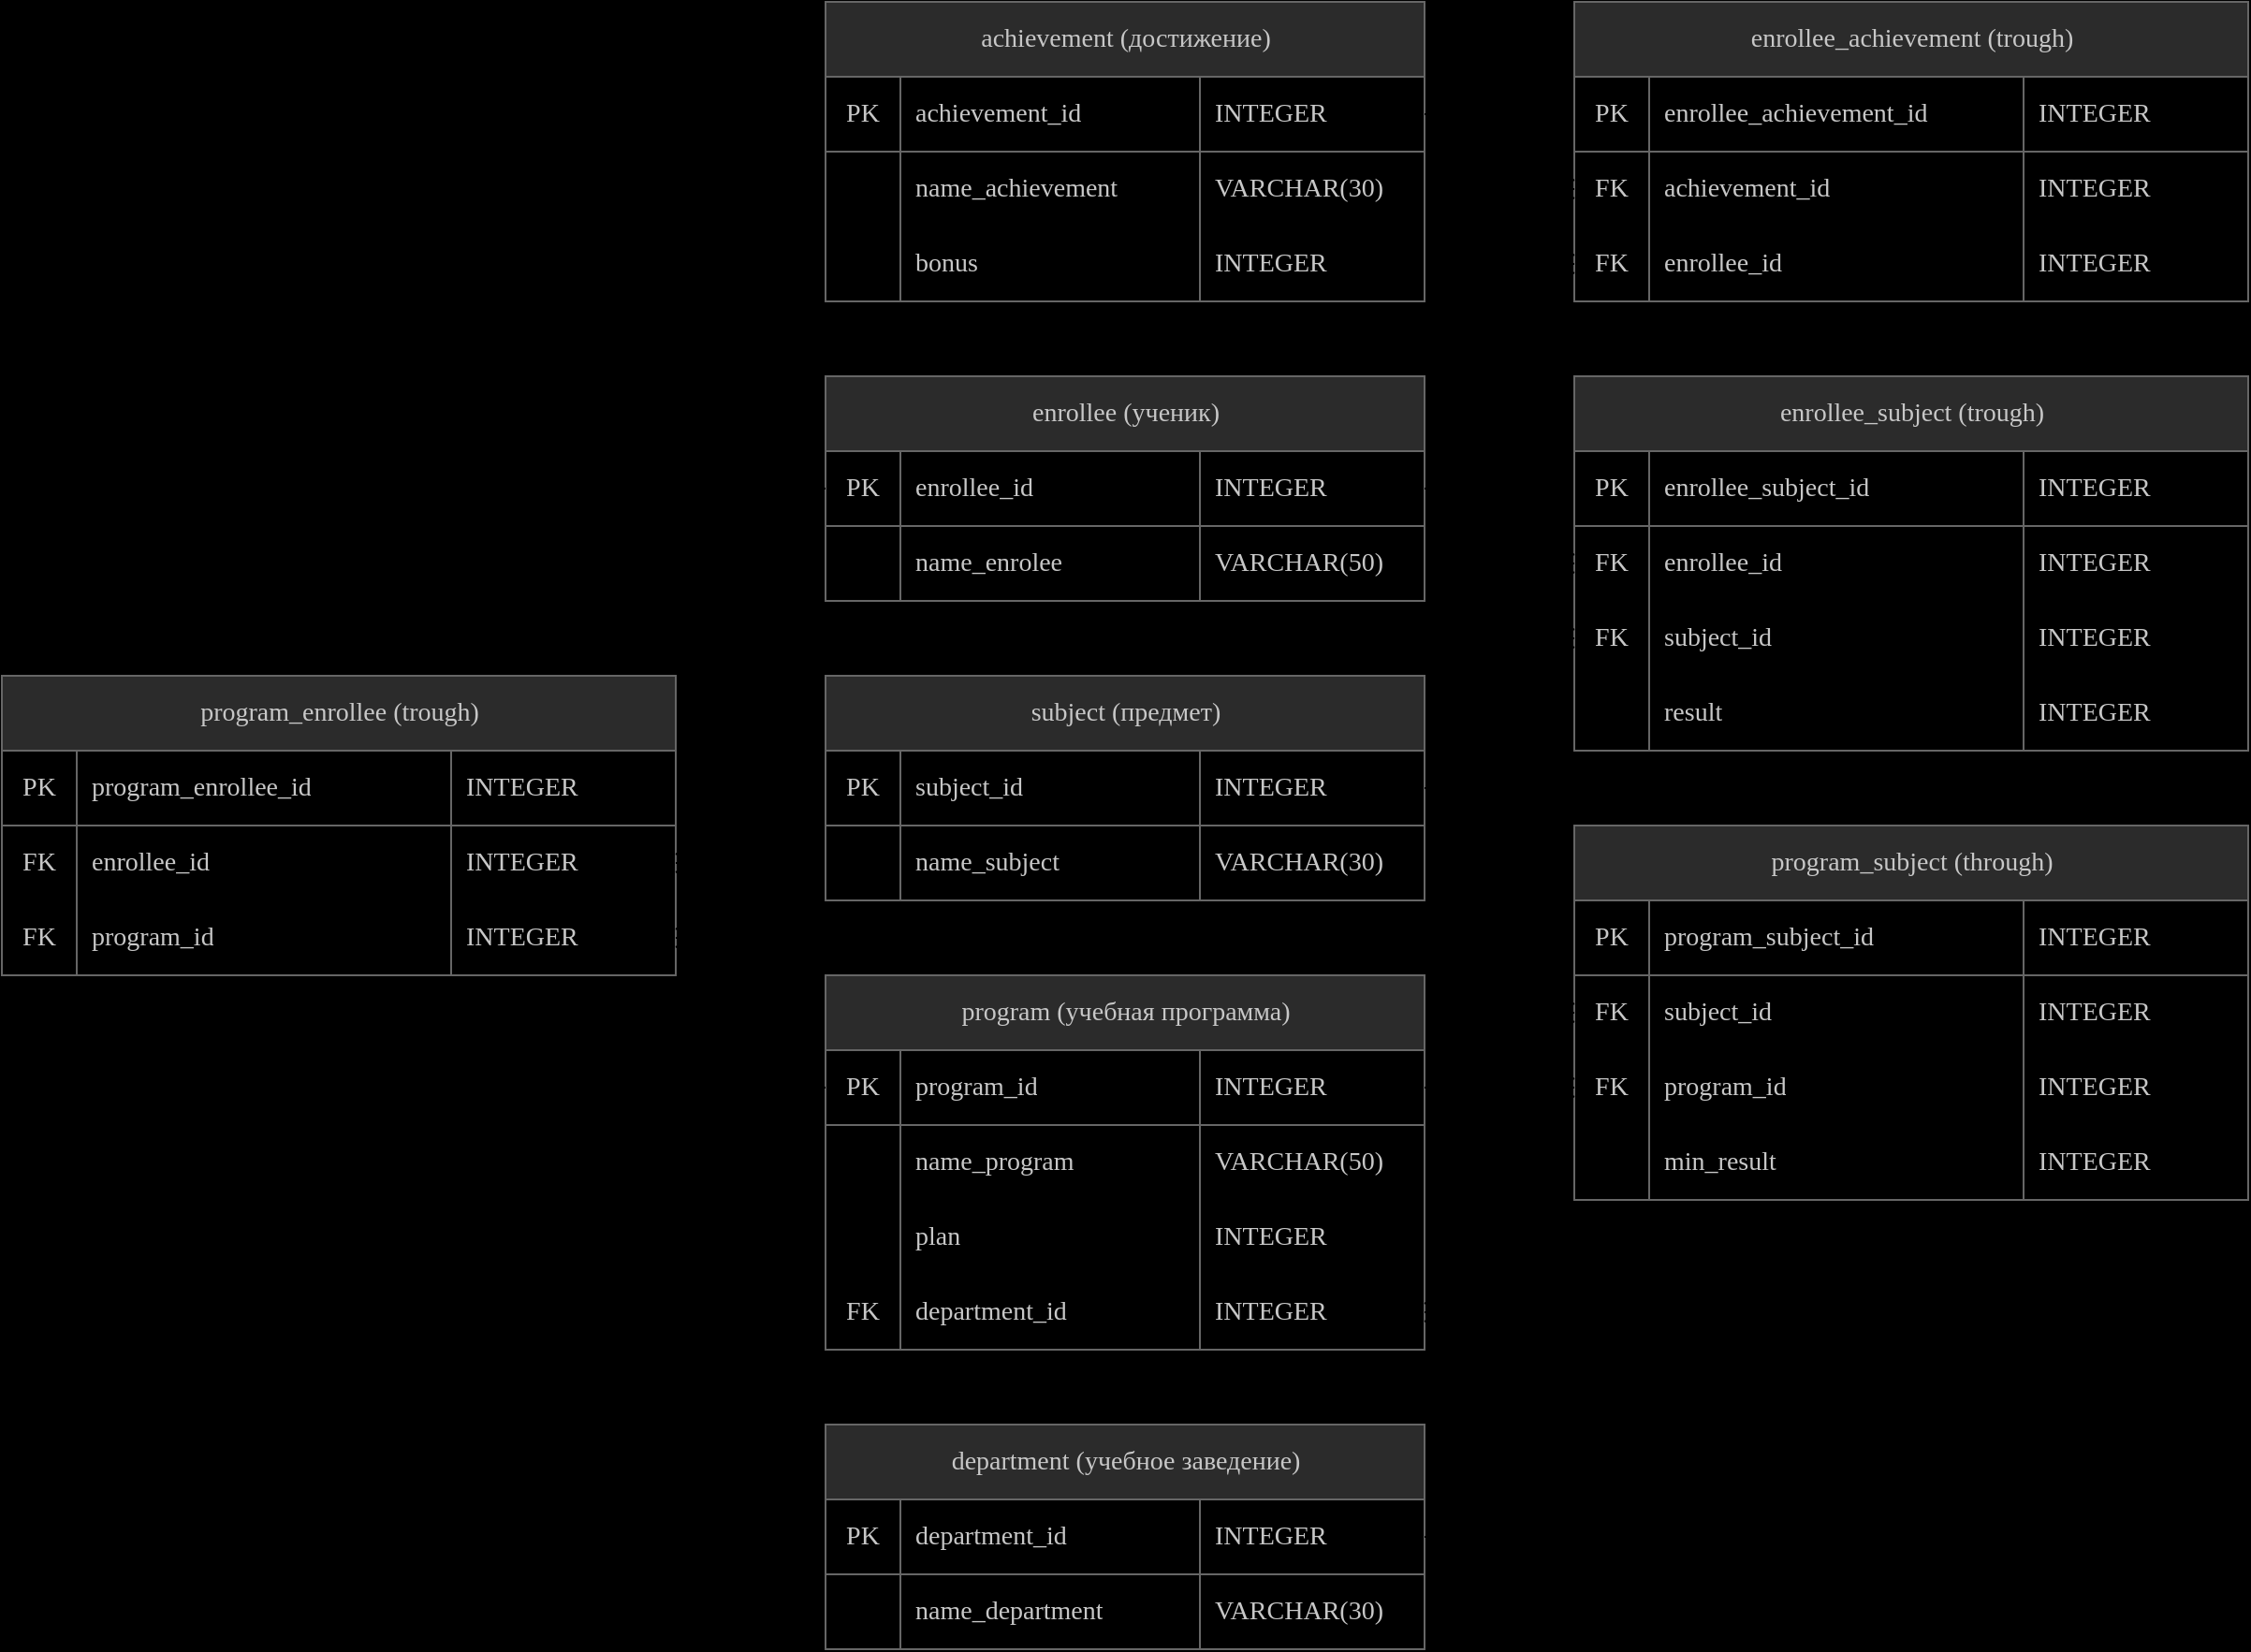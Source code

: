 <mxfile version="22.1.2" type="device">
  <diagram name="Page-1" id="e1TuFzKGY9tz9RRd0MJo">
    <mxGraphModel dx="2474" dy="1270" grid="1" gridSize="10" guides="1" tooltips="1" connect="1" arrows="1" fold="1" page="0" pageScale="1" pageWidth="3300" pageHeight="4681" background="#000000" math="0" shadow="0">
      <root>
        <mxCell id="0" />
        <mxCell id="1" parent="0" />
        <mxCell id="DOPHuzC22FxJ9VAPEOjE-1" value="subject (предмет)" style="shape=table;startSize=40;container=1;collapsible=1;childLayout=tableLayout;fixedRows=1;rowLines=0;fontStyle=0;align=center;resizeLast=1;html=1;fontFamily=JetBrains Mono;fontSource=https%3A%2F%2Ffonts.googleapis.com%2Fcss%3Ffamily%3DJetBrains%2BMono;fontSize=14;fillColor=#2B2B2B;fontColor=#C7C7C7;strokeColor=#666666;" parent="1" vertex="1">
          <mxGeometry x="-80" y="-40" width="320" height="120" as="geometry">
            <mxRectangle x="120" y="80" width="70" height="30" as="alternateBounds" />
          </mxGeometry>
        </mxCell>
        <mxCell id="DOPHuzC22FxJ9VAPEOjE-2" value="" style="shape=tableRow;horizontal=0;startSize=0;swimlaneHead=0;swimlaneBody=0;fillColor=none;collapsible=0;dropTarget=0;points=[[0,0.5],[1,0.5]];portConstraint=eastwest;top=0;left=0;right=0;bottom=1;fontFamily=JetBrains Mono;fontSource=https%3A%2F%2Ffonts.googleapis.com%2Fcss%3Ffamily%3DJetBrains%2BMono;fontSize=14;fontStyle=0;fontColor=#C7C7C7;strokeColor=#666666;" parent="DOPHuzC22FxJ9VAPEOjE-1" vertex="1">
          <mxGeometry y="40" width="320" height="40" as="geometry" />
        </mxCell>
        <mxCell id="DOPHuzC22FxJ9VAPEOjE-3" value="PK" style="shape=partialRectangle;connectable=0;fillColor=none;top=0;left=0;bottom=0;right=0;fontStyle=0;overflow=hidden;whiteSpace=wrap;html=1;fontFamily=JetBrains Mono;fontSource=https%3A%2F%2Ffonts.googleapis.com%2Fcss%3Ffamily%3DJetBrains%2BMono;fontSize=14;fontColor=#C7C7C7;strokeColor=#666666;" parent="DOPHuzC22FxJ9VAPEOjE-2" vertex="1">
          <mxGeometry width="40" height="40" as="geometry">
            <mxRectangle width="40" height="40" as="alternateBounds" />
          </mxGeometry>
        </mxCell>
        <mxCell id="DOPHuzC22FxJ9VAPEOjE-4" value="subject_id&lt;span style=&quot;white-space: pre;&quot;&gt;&#x9;&lt;/span&gt;" style="shape=partialRectangle;connectable=0;fillColor=none;top=0;left=0;bottom=0;right=0;align=left;spacingLeft=6;fontStyle=0;overflow=hidden;whiteSpace=wrap;html=1;fontFamily=JetBrains Mono;fontSource=https%3A%2F%2Ffonts.googleapis.com%2Fcss%3Ffamily%3DJetBrains%2BMono;fontSize=14;fontColor=#C7C7C7;strokeColor=#666666;" parent="DOPHuzC22FxJ9VAPEOjE-2" vertex="1">
          <mxGeometry x="40" width="160" height="40" as="geometry">
            <mxRectangle width="160" height="40" as="alternateBounds" />
          </mxGeometry>
        </mxCell>
        <mxCell id="DOPHuzC22FxJ9VAPEOjE-57" value="INTEGER" style="shape=partialRectangle;connectable=0;fillColor=none;top=0;left=0;bottom=0;right=0;align=left;spacingLeft=6;fontStyle=0;overflow=hidden;whiteSpace=wrap;html=1;fontFamily=JetBrains Mono;fontSource=https%3A%2F%2Ffonts.googleapis.com%2Fcss%3Ffamily%3DJetBrains%2BMono;fontSize=14;fontColor=#C7C7C7;strokeColor=#666666;" parent="DOPHuzC22FxJ9VAPEOjE-2" vertex="1">
          <mxGeometry x="200" width="120" height="40" as="geometry">
            <mxRectangle width="120" height="40" as="alternateBounds" />
          </mxGeometry>
        </mxCell>
        <mxCell id="DOPHuzC22FxJ9VAPEOjE-5" value="" style="shape=tableRow;horizontal=0;startSize=0;swimlaneHead=0;swimlaneBody=0;fillColor=none;collapsible=0;dropTarget=0;points=[[0,0.5],[1,0.5]];portConstraint=eastwest;top=0;left=0;right=0;bottom=0;fontFamily=JetBrains Mono;fontSource=https%3A%2F%2Ffonts.googleapis.com%2Fcss%3Ffamily%3DJetBrains%2BMono;fontSize=14;fontStyle=0;fontColor=#C7C7C7;strokeColor=#666666;" parent="DOPHuzC22FxJ9VAPEOjE-1" vertex="1">
          <mxGeometry y="80" width="320" height="40" as="geometry" />
        </mxCell>
        <mxCell id="DOPHuzC22FxJ9VAPEOjE-6" value="" style="shape=partialRectangle;connectable=0;fillColor=none;top=0;left=0;bottom=0;right=0;editable=1;overflow=hidden;whiteSpace=wrap;html=1;fontFamily=JetBrains Mono;fontSource=https%3A%2F%2Ffonts.googleapis.com%2Fcss%3Ffamily%3DJetBrains%2BMono;fontSize=14;fontStyle=0;fontColor=#C7C7C7;strokeColor=#666666;" parent="DOPHuzC22FxJ9VAPEOjE-5" vertex="1">
          <mxGeometry width="40" height="40" as="geometry">
            <mxRectangle width="40" height="40" as="alternateBounds" />
          </mxGeometry>
        </mxCell>
        <mxCell id="DOPHuzC22FxJ9VAPEOjE-7" value="name_subject" style="shape=partialRectangle;connectable=0;fillColor=none;top=0;left=0;bottom=0;right=0;align=left;spacingLeft=6;overflow=hidden;whiteSpace=wrap;html=1;fontFamily=JetBrains Mono;fontSource=https%3A%2F%2Ffonts.googleapis.com%2Fcss%3Ffamily%3DJetBrains%2BMono;fontSize=14;fontStyle=0;fontColor=#C7C7C7;strokeColor=#666666;" parent="DOPHuzC22FxJ9VAPEOjE-5" vertex="1">
          <mxGeometry x="40" width="160" height="40" as="geometry">
            <mxRectangle width="160" height="40" as="alternateBounds" />
          </mxGeometry>
        </mxCell>
        <mxCell id="DOPHuzC22FxJ9VAPEOjE-58" value="VARCHAR(30)" style="shape=partialRectangle;connectable=0;fillColor=none;top=0;left=0;bottom=0;right=0;align=left;spacingLeft=6;overflow=hidden;whiteSpace=wrap;html=1;fontFamily=JetBrains Mono;fontSource=https%3A%2F%2Ffonts.googleapis.com%2Fcss%3Ffamily%3DJetBrains%2BMono;fontSize=14;fontStyle=0;fontColor=#C7C7C7;strokeColor=#666666;" parent="DOPHuzC22FxJ9VAPEOjE-5" vertex="1">
          <mxGeometry x="200" width="120" height="40" as="geometry">
            <mxRectangle width="120" height="40" as="alternateBounds" />
          </mxGeometry>
        </mxCell>
        <mxCell id="DOPHuzC22FxJ9VAPEOjE-79" value="program_subject (through)" style="shape=table;startSize=40;container=1;collapsible=1;childLayout=tableLayout;fixedRows=1;rowLines=0;fontStyle=0;align=center;resizeLast=1;html=1;fontFamily=JetBrains Mono;fontSource=https%3A%2F%2Ffonts.googleapis.com%2Fcss%3Ffamily%3DJetBrains%2BMono;fontSize=14;fillColor=#2B2B2B;fontColor=#C7C7C7;strokeColor=#666666;verticalAlign=middle;" parent="1" vertex="1">
          <mxGeometry x="320" y="40" width="360" height="200" as="geometry">
            <mxRectangle x="120" y="80" width="70" height="30" as="alternateBounds" />
          </mxGeometry>
        </mxCell>
        <mxCell id="DOPHuzC22FxJ9VAPEOjE-80" value="" style="shape=tableRow;horizontal=0;startSize=0;swimlaneHead=0;swimlaneBody=0;fillColor=none;collapsible=0;dropTarget=0;points=[[0,0.5],[1,0.5]];portConstraint=eastwest;top=0;left=0;right=0;bottom=1;fontFamily=JetBrains Mono;fontSource=https%3A%2F%2Ffonts.googleapis.com%2Fcss%3Ffamily%3DJetBrains%2BMono;fontSize=14;fontStyle=0;fontColor=#C7C7C7;strokeColor=#666666;align=center;verticalAlign=middle;html=1;" parent="DOPHuzC22FxJ9VAPEOjE-79" vertex="1">
          <mxGeometry y="40" width="360" height="40" as="geometry" />
        </mxCell>
        <mxCell id="DOPHuzC22FxJ9VAPEOjE-81" value="PK" style="shape=partialRectangle;connectable=0;fillColor=none;top=0;left=0;bottom=0;right=0;fontStyle=0;overflow=hidden;whiteSpace=wrap;html=1;fontFamily=JetBrains Mono;fontSource=https%3A%2F%2Ffonts.googleapis.com%2Fcss%3Ffamily%3DJetBrains%2BMono;fontSize=14;fontColor=#C7C7C7;strokeColor=#666666;align=center;verticalAlign=middle;startSize=30;" parent="DOPHuzC22FxJ9VAPEOjE-80" vertex="1">
          <mxGeometry width="40" height="40" as="geometry">
            <mxRectangle width="40" height="40" as="alternateBounds" />
          </mxGeometry>
        </mxCell>
        <mxCell id="DOPHuzC22FxJ9VAPEOjE-82" value="program_subject_id" style="shape=partialRectangle;connectable=0;fillColor=none;top=0;left=0;bottom=0;right=0;align=left;spacingLeft=6;fontStyle=0;overflow=hidden;whiteSpace=wrap;html=1;fontFamily=JetBrains Mono;fontSource=https%3A%2F%2Ffonts.googleapis.com%2Fcss%3Ffamily%3DJetBrains%2BMono;fontSize=14;fontColor=#C7C7C7;strokeColor=#666666;verticalAlign=middle;startSize=30;" parent="DOPHuzC22FxJ9VAPEOjE-80" vertex="1">
          <mxGeometry x="40" width="200" height="40" as="geometry">
            <mxRectangle width="200" height="40" as="alternateBounds" />
          </mxGeometry>
        </mxCell>
        <mxCell id="DOPHuzC22FxJ9VAPEOjE-83" value="INTEGER" style="shape=partialRectangle;connectable=0;fillColor=none;top=0;left=0;bottom=0;right=0;align=left;spacingLeft=6;fontStyle=0;overflow=hidden;whiteSpace=wrap;html=1;fontFamily=JetBrains Mono;fontSource=https%3A%2F%2Ffonts.googleapis.com%2Fcss%3Ffamily%3DJetBrains%2BMono;fontSize=14;fontColor=#C7C7C7;strokeColor=#666666;verticalAlign=middle;startSize=30;" parent="DOPHuzC22FxJ9VAPEOjE-80" vertex="1">
          <mxGeometry x="240" width="120" height="40" as="geometry">
            <mxRectangle width="120" height="40" as="alternateBounds" />
          </mxGeometry>
        </mxCell>
        <mxCell id="DOPHuzC22FxJ9VAPEOjE-84" value="" style="shape=tableRow;horizontal=0;startSize=0;swimlaneHead=0;swimlaneBody=0;fillColor=none;collapsible=0;dropTarget=0;points=[[0,0.5],[1,0.5]];portConstraint=eastwest;top=0;left=0;right=0;bottom=0;fontFamily=JetBrains Mono;fontSource=https%3A%2F%2Ffonts.googleapis.com%2Fcss%3Ffamily%3DJetBrains%2BMono;fontSize=14;fontStyle=0;fontColor=#C7C7C7;strokeColor=#666666;align=center;verticalAlign=middle;html=1;" parent="DOPHuzC22FxJ9VAPEOjE-79" vertex="1">
          <mxGeometry y="80" width="360" height="40" as="geometry" />
        </mxCell>
        <mxCell id="DOPHuzC22FxJ9VAPEOjE-85" value="FK" style="shape=partialRectangle;connectable=0;fillColor=none;top=0;left=0;bottom=0;right=0;editable=1;overflow=hidden;whiteSpace=wrap;html=1;fontFamily=JetBrains Mono;fontSource=https%3A%2F%2Ffonts.googleapis.com%2Fcss%3Ffamily%3DJetBrains%2BMono;fontSize=14;fontStyle=0;fontColor=#C7C7C7;strokeColor=#666666;align=center;verticalAlign=middle;startSize=30;" parent="DOPHuzC22FxJ9VAPEOjE-84" vertex="1">
          <mxGeometry width="40" height="40" as="geometry">
            <mxRectangle width="40" height="40" as="alternateBounds" />
          </mxGeometry>
        </mxCell>
        <mxCell id="DOPHuzC22FxJ9VAPEOjE-86" value="subject_id" style="shape=partialRectangle;connectable=0;fillColor=none;top=0;left=0;bottom=0;right=0;align=left;spacingLeft=6;overflow=hidden;whiteSpace=wrap;html=1;fontFamily=JetBrains Mono;fontSource=https%3A%2F%2Ffonts.googleapis.com%2Fcss%3Ffamily%3DJetBrains%2BMono;fontSize=14;fontStyle=0;fontColor=#C7C7C7;strokeColor=#666666;verticalAlign=middle;startSize=30;" parent="DOPHuzC22FxJ9VAPEOjE-84" vertex="1">
          <mxGeometry x="40" width="200" height="40" as="geometry">
            <mxRectangle width="200" height="40" as="alternateBounds" />
          </mxGeometry>
        </mxCell>
        <mxCell id="DOPHuzC22FxJ9VAPEOjE-87" value="INTEGER" style="shape=partialRectangle;connectable=0;fillColor=none;top=0;left=0;bottom=0;right=0;align=left;spacingLeft=6;overflow=hidden;whiteSpace=wrap;html=1;fontFamily=JetBrains Mono;fontSource=https%3A%2F%2Ffonts.googleapis.com%2Fcss%3Ffamily%3DJetBrains%2BMono;fontSize=14;fontStyle=0;fontColor=#C7C7C7;strokeColor=#666666;verticalAlign=middle;startSize=30;" parent="DOPHuzC22FxJ9VAPEOjE-84" vertex="1">
          <mxGeometry x="240" width="120" height="40" as="geometry">
            <mxRectangle width="120" height="40" as="alternateBounds" />
          </mxGeometry>
        </mxCell>
        <mxCell id="DOPHuzC22FxJ9VAPEOjE-88" style="shape=tableRow;horizontal=0;startSize=0;swimlaneHead=0;swimlaneBody=0;fillColor=none;collapsible=0;dropTarget=0;points=[[0,0.5],[1,0.5]];portConstraint=eastwest;top=0;left=0;right=0;bottom=0;fontFamily=JetBrains Mono;fontSource=https%3A%2F%2Ffonts.googleapis.com%2Fcss%3Ffamily%3DJetBrains%2BMono;fontSize=14;fontStyle=0;fontColor=#C7C7C7;strokeColor=#666666;align=center;verticalAlign=middle;html=1;" parent="DOPHuzC22FxJ9VAPEOjE-79" vertex="1">
          <mxGeometry y="120" width="360" height="40" as="geometry" />
        </mxCell>
        <mxCell id="DOPHuzC22FxJ9VAPEOjE-89" value="FK" style="shape=partialRectangle;connectable=0;fillColor=none;top=0;left=0;bottom=0;right=0;editable=1;overflow=hidden;whiteSpace=wrap;html=1;fontFamily=JetBrains Mono;fontSource=https%3A%2F%2Ffonts.googleapis.com%2Fcss%3Ffamily%3DJetBrains%2BMono;fontSize=14;fontStyle=0;fontColor=#C7C7C7;strokeColor=#666666;align=center;verticalAlign=middle;startSize=30;" parent="DOPHuzC22FxJ9VAPEOjE-88" vertex="1">
          <mxGeometry width="40" height="40" as="geometry">
            <mxRectangle width="40" height="40" as="alternateBounds" />
          </mxGeometry>
        </mxCell>
        <mxCell id="DOPHuzC22FxJ9VAPEOjE-90" value="program_id" style="shape=partialRectangle;connectable=0;fillColor=none;top=0;left=0;bottom=0;right=0;align=left;spacingLeft=6;overflow=hidden;whiteSpace=wrap;html=1;fontFamily=JetBrains Mono;fontSource=https%3A%2F%2Ffonts.googleapis.com%2Fcss%3Ffamily%3DJetBrains%2BMono;fontSize=14;fontStyle=0;fontColor=#C7C7C7;strokeColor=#666666;verticalAlign=middle;startSize=30;" parent="DOPHuzC22FxJ9VAPEOjE-88" vertex="1">
          <mxGeometry x="40" width="200" height="40" as="geometry">
            <mxRectangle width="200" height="40" as="alternateBounds" />
          </mxGeometry>
        </mxCell>
        <mxCell id="DOPHuzC22FxJ9VAPEOjE-91" value="INTEGER" style="shape=partialRectangle;connectable=0;fillColor=none;top=0;left=0;bottom=0;right=0;align=left;spacingLeft=6;overflow=hidden;whiteSpace=wrap;html=1;fontFamily=JetBrains Mono;fontSource=https%3A%2F%2Ffonts.googleapis.com%2Fcss%3Ffamily%3DJetBrains%2BMono;fontSize=14;fontStyle=0;fontColor=#C7C7C7;strokeColor=#666666;verticalAlign=middle;startSize=30;" parent="DOPHuzC22FxJ9VAPEOjE-88" vertex="1">
          <mxGeometry x="240" width="120" height="40" as="geometry">
            <mxRectangle width="120" height="40" as="alternateBounds" />
          </mxGeometry>
        </mxCell>
        <mxCell id="RIgHaxPffMMUundli5iM-1" style="shape=tableRow;horizontal=0;startSize=0;swimlaneHead=0;swimlaneBody=0;fillColor=none;collapsible=0;dropTarget=0;points=[[0,0.5],[1,0.5]];portConstraint=eastwest;top=0;left=0;right=0;bottom=0;fontFamily=JetBrains Mono;fontSource=https%3A%2F%2Ffonts.googleapis.com%2Fcss%3Ffamily%3DJetBrains%2BMono;fontSize=14;fontStyle=0;fontColor=#C7C7C7;strokeColor=#666666;align=center;verticalAlign=middle;html=1;" parent="DOPHuzC22FxJ9VAPEOjE-79" vertex="1">
          <mxGeometry y="160" width="360" height="40" as="geometry" />
        </mxCell>
        <mxCell id="RIgHaxPffMMUundli5iM-2" style="shape=partialRectangle;connectable=0;fillColor=none;top=0;left=0;bottom=0;right=0;editable=1;overflow=hidden;whiteSpace=wrap;html=1;fontFamily=JetBrains Mono;fontSource=https%3A%2F%2Ffonts.googleapis.com%2Fcss%3Ffamily%3DJetBrains%2BMono;fontSize=14;fontStyle=0;fontColor=#C7C7C7;strokeColor=#666666;align=center;verticalAlign=middle;startSize=30;" parent="RIgHaxPffMMUundli5iM-1" vertex="1">
          <mxGeometry width="40" height="40" as="geometry">
            <mxRectangle width="40" height="40" as="alternateBounds" />
          </mxGeometry>
        </mxCell>
        <mxCell id="RIgHaxPffMMUundli5iM-3" value="min_result" style="shape=partialRectangle;connectable=0;fillColor=none;top=0;left=0;bottom=0;right=0;align=left;spacingLeft=6;overflow=hidden;whiteSpace=wrap;html=1;fontFamily=JetBrains Mono;fontSource=https%3A%2F%2Ffonts.googleapis.com%2Fcss%3Ffamily%3DJetBrains%2BMono;fontSize=14;fontStyle=0;fontColor=#C7C7C7;strokeColor=#666666;verticalAlign=middle;startSize=30;" parent="RIgHaxPffMMUundli5iM-1" vertex="1">
          <mxGeometry x="40" width="200" height="40" as="geometry">
            <mxRectangle width="200" height="40" as="alternateBounds" />
          </mxGeometry>
        </mxCell>
        <mxCell id="RIgHaxPffMMUundli5iM-4" value="INTEGER" style="shape=partialRectangle;connectable=0;fillColor=none;top=0;left=0;bottom=0;right=0;align=left;spacingLeft=6;overflow=hidden;whiteSpace=wrap;html=1;fontFamily=JetBrains Mono;fontSource=https%3A%2F%2Ffonts.googleapis.com%2Fcss%3Ffamily%3DJetBrains%2BMono;fontSize=14;fontStyle=0;fontColor=#C7C7C7;strokeColor=#666666;verticalAlign=middle;startSize=30;" parent="RIgHaxPffMMUundli5iM-1" vertex="1">
          <mxGeometry x="240" width="120" height="40" as="geometry">
            <mxRectangle width="120" height="40" as="alternateBounds" />
          </mxGeometry>
        </mxCell>
        <mxCell id="DOPHuzC22FxJ9VAPEOjE-101" style="edgeStyle=orthogonalEdgeStyle;shape=connector;rounded=1;orthogonalLoop=1;jettySize=auto;html=1;entryX=0;entryY=0.5;entryDx=0;entryDy=0;labelBackgroundColor=default;strokeColor=default;strokeWidth=1;align=center;verticalAlign=middle;fontFamily=JetBrains Mono;fontSource=https%3A%2F%2Ffonts.googleapis.com%2Fcss%3Ffamily%3DJetBrains%2BMono;fontSize=14;fontColor=#C7C7C7;startArrow=ERone;startFill=0;endArrow=ERmany;endFill=0;startSize=8;endSize=8;" parent="1" source="DOPHuzC22FxJ9VAPEOjE-2" target="DOPHuzC22FxJ9VAPEOjE-84" edge="1">
          <mxGeometry relative="1" as="geometry" />
        </mxCell>
        <mxCell id="DOPHuzC22FxJ9VAPEOjE-102" value="program (учебная программа)" style="shape=table;startSize=40;container=1;collapsible=1;childLayout=tableLayout;fixedRows=1;rowLines=0;fontStyle=0;align=center;resizeLast=1;html=1;fontFamily=JetBrains Mono;fontSource=https%3A%2F%2Ffonts.googleapis.com%2Fcss%3Ffamily%3DJetBrains%2BMono;fontSize=14;fillColor=#2B2B2B;fontColor=#C7C7C7;strokeColor=#666666;verticalAlign=middle;" parent="1" vertex="1">
          <mxGeometry x="-80" y="120" width="320" height="200" as="geometry">
            <mxRectangle x="120" y="80" width="70" height="30" as="alternateBounds" />
          </mxGeometry>
        </mxCell>
        <mxCell id="DOPHuzC22FxJ9VAPEOjE-103" value="" style="shape=tableRow;horizontal=0;startSize=0;swimlaneHead=0;swimlaneBody=0;fillColor=none;collapsible=0;dropTarget=0;points=[[0,0.5],[1,0.5]];portConstraint=eastwest;top=0;left=0;right=0;bottom=1;fontFamily=JetBrains Mono;fontSource=https%3A%2F%2Ffonts.googleapis.com%2Fcss%3Ffamily%3DJetBrains%2BMono;fontSize=14;fontStyle=0;fontColor=#C7C7C7;strokeColor=#666666;align=center;verticalAlign=middle;html=1;" parent="DOPHuzC22FxJ9VAPEOjE-102" vertex="1">
          <mxGeometry y="40" width="320" height="40" as="geometry" />
        </mxCell>
        <mxCell id="DOPHuzC22FxJ9VAPEOjE-104" value="PK" style="shape=partialRectangle;connectable=0;fillColor=none;top=0;left=0;bottom=0;right=0;fontStyle=0;overflow=hidden;whiteSpace=wrap;html=1;fontFamily=JetBrains Mono;fontSource=https%3A%2F%2Ffonts.googleapis.com%2Fcss%3Ffamily%3DJetBrains%2BMono;fontSize=14;fontColor=#C7C7C7;strokeColor=#666666;align=center;verticalAlign=middle;startSize=30;" parent="DOPHuzC22FxJ9VAPEOjE-103" vertex="1">
          <mxGeometry width="40" height="40" as="geometry">
            <mxRectangle width="40" height="40" as="alternateBounds" />
          </mxGeometry>
        </mxCell>
        <mxCell id="DOPHuzC22FxJ9VAPEOjE-105" value="program_id" style="shape=partialRectangle;connectable=0;fillColor=none;top=0;left=0;bottom=0;right=0;align=left;spacingLeft=6;fontStyle=0;overflow=hidden;whiteSpace=wrap;html=1;fontFamily=JetBrains Mono;fontSource=https%3A%2F%2Ffonts.googleapis.com%2Fcss%3Ffamily%3DJetBrains%2BMono;fontSize=14;fontColor=#C7C7C7;strokeColor=#666666;verticalAlign=middle;startSize=30;" parent="DOPHuzC22FxJ9VAPEOjE-103" vertex="1">
          <mxGeometry x="40" width="160" height="40" as="geometry">
            <mxRectangle width="160" height="40" as="alternateBounds" />
          </mxGeometry>
        </mxCell>
        <mxCell id="DOPHuzC22FxJ9VAPEOjE-106" value="INTEGER" style="shape=partialRectangle;connectable=0;fillColor=none;top=0;left=0;bottom=0;right=0;align=left;spacingLeft=6;fontStyle=0;overflow=hidden;whiteSpace=wrap;html=1;fontFamily=JetBrains Mono;fontSource=https%3A%2F%2Ffonts.googleapis.com%2Fcss%3Ffamily%3DJetBrains%2BMono;fontSize=14;fontColor=#C7C7C7;strokeColor=#666666;verticalAlign=middle;startSize=30;" parent="DOPHuzC22FxJ9VAPEOjE-103" vertex="1">
          <mxGeometry x="200" width="120" height="40" as="geometry">
            <mxRectangle width="120" height="40" as="alternateBounds" />
          </mxGeometry>
        </mxCell>
        <mxCell id="DOPHuzC22FxJ9VAPEOjE-107" value="" style="shape=tableRow;horizontal=0;startSize=0;swimlaneHead=0;swimlaneBody=0;fillColor=none;collapsible=0;dropTarget=0;points=[[0,0.5],[1,0.5]];portConstraint=eastwest;top=0;left=0;right=0;bottom=0;fontFamily=JetBrains Mono;fontSource=https%3A%2F%2Ffonts.googleapis.com%2Fcss%3Ffamily%3DJetBrains%2BMono;fontSize=14;fontStyle=0;fontColor=#C7C7C7;strokeColor=#666666;align=center;verticalAlign=middle;html=1;" parent="DOPHuzC22FxJ9VAPEOjE-102" vertex="1">
          <mxGeometry y="80" width="320" height="40" as="geometry" />
        </mxCell>
        <mxCell id="DOPHuzC22FxJ9VAPEOjE-108" value="" style="shape=partialRectangle;connectable=0;fillColor=none;top=0;left=0;bottom=0;right=0;editable=1;overflow=hidden;whiteSpace=wrap;html=1;fontFamily=JetBrains Mono;fontSource=https%3A%2F%2Ffonts.googleapis.com%2Fcss%3Ffamily%3DJetBrains%2BMono;fontSize=14;fontStyle=0;fontColor=#C7C7C7;strokeColor=#666666;align=center;verticalAlign=middle;startSize=30;" parent="DOPHuzC22FxJ9VAPEOjE-107" vertex="1">
          <mxGeometry width="40" height="40" as="geometry">
            <mxRectangle width="40" height="40" as="alternateBounds" />
          </mxGeometry>
        </mxCell>
        <mxCell id="DOPHuzC22FxJ9VAPEOjE-109" value="name_program" style="shape=partialRectangle;connectable=0;fillColor=none;top=0;left=0;bottom=0;right=0;align=left;spacingLeft=6;overflow=hidden;whiteSpace=wrap;html=1;fontFamily=JetBrains Mono;fontSource=https%3A%2F%2Ffonts.googleapis.com%2Fcss%3Ffamily%3DJetBrains%2BMono;fontSize=14;fontStyle=0;fontColor=#C7C7C7;strokeColor=#666666;verticalAlign=middle;startSize=30;" parent="DOPHuzC22FxJ9VAPEOjE-107" vertex="1">
          <mxGeometry x="40" width="160" height="40" as="geometry">
            <mxRectangle width="160" height="40" as="alternateBounds" />
          </mxGeometry>
        </mxCell>
        <mxCell id="DOPHuzC22FxJ9VAPEOjE-110" value="VARCHAR(50)" style="shape=partialRectangle;connectable=0;fillColor=none;top=0;left=0;bottom=0;right=0;align=left;spacingLeft=6;overflow=hidden;whiteSpace=wrap;html=1;fontFamily=JetBrains Mono;fontSource=https%3A%2F%2Ffonts.googleapis.com%2Fcss%3Ffamily%3DJetBrains%2BMono;fontSize=14;fontStyle=0;fontColor=#C7C7C7;strokeColor=#666666;verticalAlign=middle;startSize=30;" parent="DOPHuzC22FxJ9VAPEOjE-107" vertex="1">
          <mxGeometry x="200" width="120" height="40" as="geometry">
            <mxRectangle width="120" height="40" as="alternateBounds" />
          </mxGeometry>
        </mxCell>
        <mxCell id="DOPHuzC22FxJ9VAPEOjE-115" style="shape=tableRow;horizontal=0;startSize=0;swimlaneHead=0;swimlaneBody=0;fillColor=none;collapsible=0;dropTarget=0;points=[[0,0.5],[1,0.5]];portConstraint=eastwest;top=0;left=0;right=0;bottom=0;fontFamily=JetBrains Mono;fontSource=https%3A%2F%2Ffonts.googleapis.com%2Fcss%3Ffamily%3DJetBrains%2BMono;fontSize=14;fontStyle=0;fontColor=#C7C7C7;strokeColor=#666666;align=center;verticalAlign=middle;html=1;" parent="DOPHuzC22FxJ9VAPEOjE-102" vertex="1">
          <mxGeometry y="120" width="320" height="40" as="geometry" />
        </mxCell>
        <mxCell id="DOPHuzC22FxJ9VAPEOjE-116" style="shape=partialRectangle;connectable=0;fillColor=none;top=0;left=0;bottom=0;right=0;editable=1;overflow=hidden;whiteSpace=wrap;html=1;fontFamily=JetBrains Mono;fontSource=https%3A%2F%2Ffonts.googleapis.com%2Fcss%3Ffamily%3DJetBrains%2BMono;fontSize=14;fontStyle=0;fontColor=#C7C7C7;strokeColor=#666666;align=center;verticalAlign=middle;startSize=30;" parent="DOPHuzC22FxJ9VAPEOjE-115" vertex="1">
          <mxGeometry width="40" height="40" as="geometry">
            <mxRectangle width="40" height="40" as="alternateBounds" />
          </mxGeometry>
        </mxCell>
        <mxCell id="DOPHuzC22FxJ9VAPEOjE-117" value="plan" style="shape=partialRectangle;connectable=0;fillColor=none;top=0;left=0;bottom=0;right=0;align=left;spacingLeft=6;overflow=hidden;whiteSpace=wrap;html=1;fontFamily=JetBrains Mono;fontSource=https%3A%2F%2Ffonts.googleapis.com%2Fcss%3Ffamily%3DJetBrains%2BMono;fontSize=14;fontStyle=0;fontColor=#C7C7C7;strokeColor=#666666;verticalAlign=middle;startSize=30;" parent="DOPHuzC22FxJ9VAPEOjE-115" vertex="1">
          <mxGeometry x="40" width="160" height="40" as="geometry">
            <mxRectangle width="160" height="40" as="alternateBounds" />
          </mxGeometry>
        </mxCell>
        <mxCell id="DOPHuzC22FxJ9VAPEOjE-118" value="INTEGER" style="shape=partialRectangle;connectable=0;fillColor=none;top=0;left=0;bottom=0;right=0;align=left;spacingLeft=6;overflow=hidden;whiteSpace=wrap;html=1;fontFamily=JetBrains Mono;fontSource=https%3A%2F%2Ffonts.googleapis.com%2Fcss%3Ffamily%3DJetBrains%2BMono;fontSize=14;fontStyle=0;fontColor=#C7C7C7;strokeColor=#666666;verticalAlign=middle;startSize=30;" parent="DOPHuzC22FxJ9VAPEOjE-115" vertex="1">
          <mxGeometry x="200" width="120" height="40" as="geometry">
            <mxRectangle width="120" height="40" as="alternateBounds" />
          </mxGeometry>
        </mxCell>
        <mxCell id="DOPHuzC22FxJ9VAPEOjE-111" style="shape=tableRow;horizontal=0;startSize=0;swimlaneHead=0;swimlaneBody=0;fillColor=none;collapsible=0;dropTarget=0;points=[[0,0.5],[1,0.5]];portConstraint=eastwest;top=0;left=0;right=0;bottom=0;fontFamily=JetBrains Mono;fontSource=https%3A%2F%2Ffonts.googleapis.com%2Fcss%3Ffamily%3DJetBrains%2BMono;fontSize=14;fontStyle=0;fontColor=#C7C7C7;strokeColor=#666666;align=center;verticalAlign=middle;html=1;" parent="DOPHuzC22FxJ9VAPEOjE-102" vertex="1">
          <mxGeometry y="160" width="320" height="40" as="geometry" />
        </mxCell>
        <mxCell id="DOPHuzC22FxJ9VAPEOjE-112" value="FK" style="shape=partialRectangle;connectable=0;fillColor=none;top=0;left=0;bottom=0;right=0;editable=1;overflow=hidden;whiteSpace=wrap;html=1;fontFamily=JetBrains Mono;fontSource=https%3A%2F%2Ffonts.googleapis.com%2Fcss%3Ffamily%3DJetBrains%2BMono;fontSize=14;fontStyle=0;fontColor=#C7C7C7;strokeColor=#666666;align=center;verticalAlign=middle;startSize=30;" parent="DOPHuzC22FxJ9VAPEOjE-111" vertex="1">
          <mxGeometry width="40" height="40" as="geometry">
            <mxRectangle width="40" height="40" as="alternateBounds" />
          </mxGeometry>
        </mxCell>
        <mxCell id="DOPHuzC22FxJ9VAPEOjE-113" value="department_id" style="shape=partialRectangle;connectable=0;fillColor=none;top=0;left=0;bottom=0;right=0;align=left;spacingLeft=6;overflow=hidden;whiteSpace=wrap;html=1;fontFamily=JetBrains Mono;fontSource=https%3A%2F%2Ffonts.googleapis.com%2Fcss%3Ffamily%3DJetBrains%2BMono;fontSize=14;fontStyle=0;fontColor=#C7C7C7;strokeColor=#666666;verticalAlign=middle;startSize=30;" parent="DOPHuzC22FxJ9VAPEOjE-111" vertex="1">
          <mxGeometry x="40" width="160" height="40" as="geometry">
            <mxRectangle width="160" height="40" as="alternateBounds" />
          </mxGeometry>
        </mxCell>
        <mxCell id="DOPHuzC22FxJ9VAPEOjE-114" value="INTEGER" style="shape=partialRectangle;connectable=0;fillColor=none;top=0;left=0;bottom=0;right=0;align=left;spacingLeft=6;overflow=hidden;whiteSpace=wrap;html=1;fontFamily=JetBrains Mono;fontSource=https%3A%2F%2Ffonts.googleapis.com%2Fcss%3Ffamily%3DJetBrains%2BMono;fontSize=14;fontStyle=0;fontColor=#C7C7C7;strokeColor=#666666;verticalAlign=middle;startSize=30;" parent="DOPHuzC22FxJ9VAPEOjE-111" vertex="1">
          <mxGeometry x="200" width="120" height="40" as="geometry">
            <mxRectangle width="120" height="40" as="alternateBounds" />
          </mxGeometry>
        </mxCell>
        <mxCell id="DOPHuzC22FxJ9VAPEOjE-120" value="department (учебное заведение)" style="shape=table;startSize=40;container=1;collapsible=1;childLayout=tableLayout;fixedRows=1;rowLines=0;fontStyle=0;align=center;resizeLast=1;html=1;fontFamily=JetBrains Mono;fontSource=https%3A%2F%2Ffonts.googleapis.com%2Fcss%3Ffamily%3DJetBrains%2BMono;fontSize=14;fillColor=#2B2B2B;fontColor=#C7C7C7;strokeColor=#666666;verticalAlign=middle;" parent="1" vertex="1">
          <mxGeometry x="-80" y="360" width="320" height="120" as="geometry">
            <mxRectangle x="120" y="80" width="70" height="30" as="alternateBounds" />
          </mxGeometry>
        </mxCell>
        <mxCell id="DOPHuzC22FxJ9VAPEOjE-121" value="" style="shape=tableRow;horizontal=0;startSize=0;swimlaneHead=0;swimlaneBody=0;fillColor=none;collapsible=0;dropTarget=0;points=[[0,0.5],[1,0.5]];portConstraint=eastwest;top=0;left=0;right=0;bottom=1;fontFamily=JetBrains Mono;fontSource=https%3A%2F%2Ffonts.googleapis.com%2Fcss%3Ffamily%3DJetBrains%2BMono;fontSize=14;fontStyle=0;fontColor=#C7C7C7;strokeColor=#666666;align=center;verticalAlign=middle;html=1;" parent="DOPHuzC22FxJ9VAPEOjE-120" vertex="1">
          <mxGeometry y="40" width="320" height="40" as="geometry" />
        </mxCell>
        <mxCell id="DOPHuzC22FxJ9VAPEOjE-122" value="PK" style="shape=partialRectangle;connectable=0;fillColor=none;top=0;left=0;bottom=0;right=0;fontStyle=0;overflow=hidden;whiteSpace=wrap;html=1;fontFamily=JetBrains Mono;fontSource=https%3A%2F%2Ffonts.googleapis.com%2Fcss%3Ffamily%3DJetBrains%2BMono;fontSize=14;fontColor=#C7C7C7;strokeColor=#666666;align=center;verticalAlign=middle;startSize=30;" parent="DOPHuzC22FxJ9VAPEOjE-121" vertex="1">
          <mxGeometry width="40" height="40" as="geometry">
            <mxRectangle width="40" height="40" as="alternateBounds" />
          </mxGeometry>
        </mxCell>
        <mxCell id="DOPHuzC22FxJ9VAPEOjE-123" value="department_id" style="shape=partialRectangle;connectable=0;fillColor=none;top=0;left=0;bottom=0;right=0;align=left;spacingLeft=6;fontStyle=0;overflow=hidden;whiteSpace=wrap;html=1;fontFamily=JetBrains Mono;fontSource=https%3A%2F%2Ffonts.googleapis.com%2Fcss%3Ffamily%3DJetBrains%2BMono;fontSize=14;fontColor=#C7C7C7;strokeColor=#666666;verticalAlign=middle;startSize=30;" parent="DOPHuzC22FxJ9VAPEOjE-121" vertex="1">
          <mxGeometry x="40" width="160" height="40" as="geometry">
            <mxRectangle width="160" height="40" as="alternateBounds" />
          </mxGeometry>
        </mxCell>
        <mxCell id="DOPHuzC22FxJ9VAPEOjE-124" value="INTEGER" style="shape=partialRectangle;connectable=0;fillColor=none;top=0;left=0;bottom=0;right=0;align=left;spacingLeft=6;fontStyle=0;overflow=hidden;whiteSpace=wrap;html=1;fontFamily=JetBrains Mono;fontSource=https%3A%2F%2Ffonts.googleapis.com%2Fcss%3Ffamily%3DJetBrains%2BMono;fontSize=14;fontColor=#C7C7C7;strokeColor=#666666;verticalAlign=middle;startSize=30;" parent="DOPHuzC22FxJ9VAPEOjE-121" vertex="1">
          <mxGeometry x="200" width="120" height="40" as="geometry">
            <mxRectangle width="120" height="40" as="alternateBounds" />
          </mxGeometry>
        </mxCell>
        <mxCell id="DOPHuzC22FxJ9VAPEOjE-125" value="" style="shape=tableRow;horizontal=0;startSize=0;swimlaneHead=0;swimlaneBody=0;fillColor=none;collapsible=0;dropTarget=0;points=[[0,0.5],[1,0.5]];portConstraint=eastwest;top=0;left=0;right=0;bottom=0;fontFamily=JetBrains Mono;fontSource=https%3A%2F%2Ffonts.googleapis.com%2Fcss%3Ffamily%3DJetBrains%2BMono;fontSize=14;fontStyle=0;fontColor=#C7C7C7;strokeColor=#666666;align=center;verticalAlign=middle;html=1;" parent="DOPHuzC22FxJ9VAPEOjE-120" vertex="1">
          <mxGeometry y="80" width="320" height="40" as="geometry" />
        </mxCell>
        <mxCell id="DOPHuzC22FxJ9VAPEOjE-126" value="" style="shape=partialRectangle;connectable=0;fillColor=none;top=0;left=0;bottom=0;right=0;editable=1;overflow=hidden;whiteSpace=wrap;html=1;fontFamily=JetBrains Mono;fontSource=https%3A%2F%2Ffonts.googleapis.com%2Fcss%3Ffamily%3DJetBrains%2BMono;fontSize=14;fontStyle=0;fontColor=#C7C7C7;strokeColor=#666666;align=center;verticalAlign=middle;startSize=30;" parent="DOPHuzC22FxJ9VAPEOjE-125" vertex="1">
          <mxGeometry width="40" height="40" as="geometry">
            <mxRectangle width="40" height="40" as="alternateBounds" />
          </mxGeometry>
        </mxCell>
        <mxCell id="DOPHuzC22FxJ9VAPEOjE-127" value="name_department" style="shape=partialRectangle;connectable=0;fillColor=none;top=0;left=0;bottom=0;right=0;align=left;spacingLeft=6;overflow=hidden;whiteSpace=wrap;html=1;fontFamily=JetBrains Mono;fontSource=https%3A%2F%2Ffonts.googleapis.com%2Fcss%3Ffamily%3DJetBrains%2BMono;fontSize=14;fontStyle=0;fontColor=#C7C7C7;strokeColor=#666666;verticalAlign=middle;startSize=30;" parent="DOPHuzC22FxJ9VAPEOjE-125" vertex="1">
          <mxGeometry x="40" width="160" height="40" as="geometry">
            <mxRectangle width="160" height="40" as="alternateBounds" />
          </mxGeometry>
        </mxCell>
        <mxCell id="DOPHuzC22FxJ9VAPEOjE-128" value="VARCHAR(30)" style="shape=partialRectangle;connectable=0;fillColor=none;top=0;left=0;bottom=0;right=0;align=left;spacingLeft=6;overflow=hidden;whiteSpace=wrap;html=1;fontFamily=JetBrains Mono;fontSource=https%3A%2F%2Ffonts.googleapis.com%2Fcss%3Ffamily%3DJetBrains%2BMono;fontSize=14;fontStyle=0;fontColor=#C7C7C7;strokeColor=#666666;verticalAlign=middle;startSize=30;" parent="DOPHuzC22FxJ9VAPEOjE-125" vertex="1">
          <mxGeometry x="200" width="120" height="40" as="geometry">
            <mxRectangle width="120" height="40" as="alternateBounds" />
          </mxGeometry>
        </mxCell>
        <mxCell id="DOPHuzC22FxJ9VAPEOjE-131" value="enrollee (ученик)" style="shape=table;startSize=40;container=1;collapsible=1;childLayout=tableLayout;fixedRows=1;rowLines=0;fontStyle=0;align=center;resizeLast=1;html=1;fontFamily=JetBrains Mono;fontSource=https%3A%2F%2Ffonts.googleapis.com%2Fcss%3Ffamily%3DJetBrains%2BMono;fontSize=14;fillColor=#2B2B2B;fontColor=#C7C7C7;strokeColor=#666666;verticalAlign=middle;" parent="1" vertex="1">
          <mxGeometry x="-80" y="-200" width="320" height="120" as="geometry">
            <mxRectangle x="120" y="80" width="70" height="30" as="alternateBounds" />
          </mxGeometry>
        </mxCell>
        <mxCell id="DOPHuzC22FxJ9VAPEOjE-132" value="" style="shape=tableRow;horizontal=0;startSize=0;swimlaneHead=0;swimlaneBody=0;fillColor=none;collapsible=0;dropTarget=0;points=[[0,0.5],[1,0.5]];portConstraint=eastwest;top=0;left=0;right=0;bottom=1;fontFamily=JetBrains Mono;fontSource=https%3A%2F%2Ffonts.googleapis.com%2Fcss%3Ffamily%3DJetBrains%2BMono;fontSize=14;fontStyle=0;fontColor=#C7C7C7;strokeColor=#666666;align=center;verticalAlign=middle;html=1;" parent="DOPHuzC22FxJ9VAPEOjE-131" vertex="1">
          <mxGeometry y="40" width="320" height="40" as="geometry" />
        </mxCell>
        <mxCell id="DOPHuzC22FxJ9VAPEOjE-133" value="PK" style="shape=partialRectangle;connectable=0;fillColor=none;top=0;left=0;bottom=0;right=0;fontStyle=0;overflow=hidden;whiteSpace=wrap;html=1;fontFamily=JetBrains Mono;fontSource=https%3A%2F%2Ffonts.googleapis.com%2Fcss%3Ffamily%3DJetBrains%2BMono;fontSize=14;fontColor=#C7C7C7;strokeColor=#666666;align=center;verticalAlign=middle;startSize=30;" parent="DOPHuzC22FxJ9VAPEOjE-132" vertex="1">
          <mxGeometry width="40" height="40" as="geometry">
            <mxRectangle width="40" height="40" as="alternateBounds" />
          </mxGeometry>
        </mxCell>
        <mxCell id="DOPHuzC22FxJ9VAPEOjE-134" value="enrollee_id" style="shape=partialRectangle;connectable=0;fillColor=none;top=0;left=0;bottom=0;right=0;align=left;spacingLeft=6;fontStyle=0;overflow=hidden;whiteSpace=wrap;html=1;fontFamily=JetBrains Mono;fontSource=https%3A%2F%2Ffonts.googleapis.com%2Fcss%3Ffamily%3DJetBrains%2BMono;fontSize=14;fontColor=#C7C7C7;strokeColor=#666666;verticalAlign=middle;startSize=30;" parent="DOPHuzC22FxJ9VAPEOjE-132" vertex="1">
          <mxGeometry x="40" width="160" height="40" as="geometry">
            <mxRectangle width="160" height="40" as="alternateBounds" />
          </mxGeometry>
        </mxCell>
        <mxCell id="DOPHuzC22FxJ9VAPEOjE-135" value="INTEGER" style="shape=partialRectangle;connectable=0;fillColor=none;top=0;left=0;bottom=0;right=0;align=left;spacingLeft=6;fontStyle=0;overflow=hidden;whiteSpace=wrap;html=1;fontFamily=JetBrains Mono;fontSource=https%3A%2F%2Ffonts.googleapis.com%2Fcss%3Ffamily%3DJetBrains%2BMono;fontSize=14;fontColor=#C7C7C7;strokeColor=#666666;verticalAlign=middle;startSize=30;" parent="DOPHuzC22FxJ9VAPEOjE-132" vertex="1">
          <mxGeometry x="200" width="120" height="40" as="geometry">
            <mxRectangle width="120" height="40" as="alternateBounds" />
          </mxGeometry>
        </mxCell>
        <mxCell id="DOPHuzC22FxJ9VAPEOjE-136" value="" style="shape=tableRow;horizontal=0;startSize=0;swimlaneHead=0;swimlaneBody=0;fillColor=none;collapsible=0;dropTarget=0;points=[[0,0.5],[1,0.5]];portConstraint=eastwest;top=0;left=0;right=0;bottom=0;fontFamily=JetBrains Mono;fontSource=https%3A%2F%2Ffonts.googleapis.com%2Fcss%3Ffamily%3DJetBrains%2BMono;fontSize=14;fontStyle=0;fontColor=#C7C7C7;strokeColor=#666666;align=center;verticalAlign=middle;html=1;" parent="DOPHuzC22FxJ9VAPEOjE-131" vertex="1">
          <mxGeometry y="80" width="320" height="40" as="geometry" />
        </mxCell>
        <mxCell id="DOPHuzC22FxJ9VAPEOjE-137" value="" style="shape=partialRectangle;connectable=0;fillColor=none;top=0;left=0;bottom=0;right=0;editable=1;overflow=hidden;whiteSpace=wrap;html=1;fontFamily=JetBrains Mono;fontSource=https%3A%2F%2Ffonts.googleapis.com%2Fcss%3Ffamily%3DJetBrains%2BMono;fontSize=14;fontStyle=0;fontColor=#C7C7C7;strokeColor=#666666;align=center;verticalAlign=middle;startSize=30;" parent="DOPHuzC22FxJ9VAPEOjE-136" vertex="1">
          <mxGeometry width="40" height="40" as="geometry">
            <mxRectangle width="40" height="40" as="alternateBounds" />
          </mxGeometry>
        </mxCell>
        <mxCell id="DOPHuzC22FxJ9VAPEOjE-138" value="name_enrolee" style="shape=partialRectangle;connectable=0;fillColor=none;top=0;left=0;bottom=0;right=0;align=left;spacingLeft=6;overflow=hidden;whiteSpace=wrap;html=1;fontFamily=JetBrains Mono;fontSource=https%3A%2F%2Ffonts.googleapis.com%2Fcss%3Ffamily%3DJetBrains%2BMono;fontSize=14;fontStyle=0;fontColor=#C7C7C7;strokeColor=#666666;verticalAlign=middle;startSize=30;" parent="DOPHuzC22FxJ9VAPEOjE-136" vertex="1">
          <mxGeometry x="40" width="160" height="40" as="geometry">
            <mxRectangle width="160" height="40" as="alternateBounds" />
          </mxGeometry>
        </mxCell>
        <mxCell id="DOPHuzC22FxJ9VAPEOjE-139" value="VARCHAR(50)" style="shape=partialRectangle;connectable=0;fillColor=none;top=0;left=0;bottom=0;right=0;align=left;spacingLeft=6;overflow=hidden;whiteSpace=wrap;html=1;fontFamily=JetBrains Mono;fontSource=https%3A%2F%2Ffonts.googleapis.com%2Fcss%3Ffamily%3DJetBrains%2BMono;fontSize=14;fontStyle=0;fontColor=#C7C7C7;strokeColor=#666666;verticalAlign=middle;startSize=30;" parent="DOPHuzC22FxJ9VAPEOjE-136" vertex="1">
          <mxGeometry x="200" width="120" height="40" as="geometry">
            <mxRectangle width="120" height="40" as="alternateBounds" />
          </mxGeometry>
        </mxCell>
        <mxCell id="DOPHuzC22FxJ9VAPEOjE-180" value="enrollee_subject (trough)" style="shape=table;startSize=40;container=1;collapsible=1;childLayout=tableLayout;fixedRows=1;rowLines=0;fontStyle=0;align=center;resizeLast=1;html=1;fontFamily=JetBrains Mono;fontSource=https%3A%2F%2Ffonts.googleapis.com%2Fcss%3Ffamily%3DJetBrains%2BMono;fontSize=14;fillColor=#2B2B2B;fontColor=#C7C7C7;strokeColor=#666666;verticalAlign=middle;" parent="1" vertex="1">
          <mxGeometry x="320" y="-200" width="360" height="200" as="geometry">
            <mxRectangle x="120" y="80" width="70" height="30" as="alternateBounds" />
          </mxGeometry>
        </mxCell>
        <mxCell id="DOPHuzC22FxJ9VAPEOjE-181" value="" style="shape=tableRow;horizontal=0;startSize=0;swimlaneHead=0;swimlaneBody=0;fillColor=none;collapsible=0;dropTarget=0;points=[[0,0.5],[1,0.5]];portConstraint=eastwest;top=0;left=0;right=0;bottom=1;fontFamily=JetBrains Mono;fontSource=https%3A%2F%2Ffonts.googleapis.com%2Fcss%3Ffamily%3DJetBrains%2BMono;fontSize=14;fontStyle=0;fontColor=#C7C7C7;strokeColor=#666666;align=center;verticalAlign=middle;html=1;" parent="DOPHuzC22FxJ9VAPEOjE-180" vertex="1">
          <mxGeometry y="40" width="360" height="40" as="geometry" />
        </mxCell>
        <mxCell id="DOPHuzC22FxJ9VAPEOjE-182" value="PK" style="shape=partialRectangle;connectable=0;fillColor=none;top=0;left=0;bottom=0;right=0;fontStyle=0;overflow=hidden;whiteSpace=wrap;html=1;fontFamily=JetBrains Mono;fontSource=https%3A%2F%2Ffonts.googleapis.com%2Fcss%3Ffamily%3DJetBrains%2BMono;fontSize=14;fontColor=#C7C7C7;strokeColor=#666666;align=center;verticalAlign=middle;startSize=30;" parent="DOPHuzC22FxJ9VAPEOjE-181" vertex="1">
          <mxGeometry width="40" height="40" as="geometry">
            <mxRectangle width="40" height="40" as="alternateBounds" />
          </mxGeometry>
        </mxCell>
        <mxCell id="DOPHuzC22FxJ9VAPEOjE-183" value="enrollee_subject_id" style="shape=partialRectangle;connectable=0;fillColor=none;top=0;left=0;bottom=0;right=0;align=left;spacingLeft=6;fontStyle=0;overflow=hidden;whiteSpace=wrap;html=1;fontFamily=JetBrains Mono;fontSource=https%3A%2F%2Ffonts.googleapis.com%2Fcss%3Ffamily%3DJetBrains%2BMono;fontSize=14;fontColor=#C7C7C7;strokeColor=#666666;verticalAlign=middle;startSize=30;" parent="DOPHuzC22FxJ9VAPEOjE-181" vertex="1">
          <mxGeometry x="40" width="200" height="40" as="geometry">
            <mxRectangle width="200" height="40" as="alternateBounds" />
          </mxGeometry>
        </mxCell>
        <mxCell id="DOPHuzC22FxJ9VAPEOjE-184" value="INTEGER" style="shape=partialRectangle;connectable=0;fillColor=none;top=0;left=0;bottom=0;right=0;align=left;spacingLeft=6;fontStyle=0;overflow=hidden;whiteSpace=wrap;html=1;fontFamily=JetBrains Mono;fontSource=https%3A%2F%2Ffonts.googleapis.com%2Fcss%3Ffamily%3DJetBrains%2BMono;fontSize=14;fontColor=#C7C7C7;strokeColor=#666666;verticalAlign=middle;startSize=30;" parent="DOPHuzC22FxJ9VAPEOjE-181" vertex="1">
          <mxGeometry x="240" width="120" height="40" as="geometry">
            <mxRectangle width="120" height="40" as="alternateBounds" />
          </mxGeometry>
        </mxCell>
        <mxCell id="DOPHuzC22FxJ9VAPEOjE-185" value="" style="shape=tableRow;horizontal=0;startSize=0;swimlaneHead=0;swimlaneBody=0;fillColor=none;collapsible=0;dropTarget=0;points=[[0,0.5],[1,0.5]];portConstraint=eastwest;top=0;left=0;right=0;bottom=0;fontFamily=JetBrains Mono;fontSource=https%3A%2F%2Ffonts.googleapis.com%2Fcss%3Ffamily%3DJetBrains%2BMono;fontSize=14;fontStyle=0;fontColor=#C7C7C7;strokeColor=#666666;align=center;verticalAlign=middle;html=1;" parent="DOPHuzC22FxJ9VAPEOjE-180" vertex="1">
          <mxGeometry y="80" width="360" height="40" as="geometry" />
        </mxCell>
        <mxCell id="DOPHuzC22FxJ9VAPEOjE-186" value="FK" style="shape=partialRectangle;connectable=0;fillColor=none;top=0;left=0;bottom=0;right=0;editable=1;overflow=hidden;whiteSpace=wrap;html=1;fontFamily=JetBrains Mono;fontSource=https%3A%2F%2Ffonts.googleapis.com%2Fcss%3Ffamily%3DJetBrains%2BMono;fontSize=14;fontStyle=0;fontColor=#C7C7C7;strokeColor=#666666;align=center;verticalAlign=middle;startSize=30;" parent="DOPHuzC22FxJ9VAPEOjE-185" vertex="1">
          <mxGeometry width="40" height="40" as="geometry">
            <mxRectangle width="40" height="40" as="alternateBounds" />
          </mxGeometry>
        </mxCell>
        <mxCell id="DOPHuzC22FxJ9VAPEOjE-187" value="enrollee_id" style="shape=partialRectangle;connectable=0;fillColor=none;top=0;left=0;bottom=0;right=0;align=left;spacingLeft=6;overflow=hidden;whiteSpace=wrap;html=1;fontFamily=JetBrains Mono;fontSource=https%3A%2F%2Ffonts.googleapis.com%2Fcss%3Ffamily%3DJetBrains%2BMono;fontSize=14;fontStyle=0;fontColor=#C7C7C7;strokeColor=#666666;verticalAlign=middle;startSize=30;" parent="DOPHuzC22FxJ9VAPEOjE-185" vertex="1">
          <mxGeometry x="40" width="200" height="40" as="geometry">
            <mxRectangle width="200" height="40" as="alternateBounds" />
          </mxGeometry>
        </mxCell>
        <mxCell id="DOPHuzC22FxJ9VAPEOjE-188" value="INTEGER" style="shape=partialRectangle;connectable=0;fillColor=none;top=0;left=0;bottom=0;right=0;align=left;spacingLeft=6;overflow=hidden;whiteSpace=wrap;html=1;fontFamily=JetBrains Mono;fontSource=https%3A%2F%2Ffonts.googleapis.com%2Fcss%3Ffamily%3DJetBrains%2BMono;fontSize=14;fontStyle=0;fontColor=#C7C7C7;strokeColor=#666666;verticalAlign=middle;startSize=30;" parent="DOPHuzC22FxJ9VAPEOjE-185" vertex="1">
          <mxGeometry x="240" width="120" height="40" as="geometry">
            <mxRectangle width="120" height="40" as="alternateBounds" />
          </mxGeometry>
        </mxCell>
        <mxCell id="DOPHuzC22FxJ9VAPEOjE-189" style="shape=tableRow;horizontal=0;startSize=0;swimlaneHead=0;swimlaneBody=0;fillColor=none;collapsible=0;dropTarget=0;points=[[0,0.5],[1,0.5]];portConstraint=eastwest;top=0;left=0;right=0;bottom=0;fontFamily=JetBrains Mono;fontSource=https%3A%2F%2Ffonts.googleapis.com%2Fcss%3Ffamily%3DJetBrains%2BMono;fontSize=14;fontStyle=0;fontColor=#C7C7C7;strokeColor=#666666;align=center;verticalAlign=middle;html=1;" parent="DOPHuzC22FxJ9VAPEOjE-180" vertex="1">
          <mxGeometry y="120" width="360" height="40" as="geometry" />
        </mxCell>
        <mxCell id="DOPHuzC22FxJ9VAPEOjE-190" value="FK" style="shape=partialRectangle;connectable=0;fillColor=none;top=0;left=0;bottom=0;right=0;editable=1;overflow=hidden;whiteSpace=wrap;html=1;fontFamily=JetBrains Mono;fontSource=https%3A%2F%2Ffonts.googleapis.com%2Fcss%3Ffamily%3DJetBrains%2BMono;fontSize=14;fontStyle=0;fontColor=#C7C7C7;strokeColor=#666666;align=center;verticalAlign=middle;startSize=30;" parent="DOPHuzC22FxJ9VAPEOjE-189" vertex="1">
          <mxGeometry width="40" height="40" as="geometry">
            <mxRectangle width="40" height="40" as="alternateBounds" />
          </mxGeometry>
        </mxCell>
        <mxCell id="DOPHuzC22FxJ9VAPEOjE-191" value="subject_id" style="shape=partialRectangle;connectable=0;fillColor=none;top=0;left=0;bottom=0;right=0;align=left;spacingLeft=6;overflow=hidden;whiteSpace=wrap;html=1;fontFamily=JetBrains Mono;fontSource=https%3A%2F%2Ffonts.googleapis.com%2Fcss%3Ffamily%3DJetBrains%2BMono;fontSize=14;fontStyle=0;fontColor=#C7C7C7;strokeColor=#666666;verticalAlign=middle;startSize=30;" parent="DOPHuzC22FxJ9VAPEOjE-189" vertex="1">
          <mxGeometry x="40" width="200" height="40" as="geometry">
            <mxRectangle width="200" height="40" as="alternateBounds" />
          </mxGeometry>
        </mxCell>
        <mxCell id="DOPHuzC22FxJ9VAPEOjE-192" value="INTEGER" style="shape=partialRectangle;connectable=0;fillColor=none;top=0;left=0;bottom=0;right=0;align=left;spacingLeft=6;overflow=hidden;whiteSpace=wrap;html=1;fontFamily=JetBrains Mono;fontSource=https%3A%2F%2Ffonts.googleapis.com%2Fcss%3Ffamily%3DJetBrains%2BMono;fontSize=14;fontStyle=0;fontColor=#C7C7C7;strokeColor=#666666;verticalAlign=middle;startSize=30;" parent="DOPHuzC22FxJ9VAPEOjE-189" vertex="1">
          <mxGeometry x="240" width="120" height="40" as="geometry">
            <mxRectangle width="120" height="40" as="alternateBounds" />
          </mxGeometry>
        </mxCell>
        <mxCell id="mPx1Uj4jkqdjja6HywvI-1" style="shape=tableRow;horizontal=0;startSize=0;swimlaneHead=0;swimlaneBody=0;fillColor=none;collapsible=0;dropTarget=0;points=[[0,0.5],[1,0.5]];portConstraint=eastwest;top=0;left=0;right=0;bottom=0;fontFamily=JetBrains Mono;fontSource=https%3A%2F%2Ffonts.googleapis.com%2Fcss%3Ffamily%3DJetBrains%2BMono;fontSize=14;fontStyle=0;fontColor=#C7C7C7;strokeColor=#666666;align=center;verticalAlign=middle;html=1;" parent="DOPHuzC22FxJ9VAPEOjE-180" vertex="1">
          <mxGeometry y="160" width="360" height="40" as="geometry" />
        </mxCell>
        <mxCell id="mPx1Uj4jkqdjja6HywvI-2" style="shape=partialRectangle;connectable=0;fillColor=none;top=0;left=0;bottom=0;right=0;editable=1;overflow=hidden;whiteSpace=wrap;html=1;fontFamily=JetBrains Mono;fontSource=https%3A%2F%2Ffonts.googleapis.com%2Fcss%3Ffamily%3DJetBrains%2BMono;fontSize=14;fontStyle=0;fontColor=#C7C7C7;strokeColor=#666666;align=center;verticalAlign=middle;startSize=30;" parent="mPx1Uj4jkqdjja6HywvI-1" vertex="1">
          <mxGeometry width="40" height="40" as="geometry">
            <mxRectangle width="40" height="40" as="alternateBounds" />
          </mxGeometry>
        </mxCell>
        <mxCell id="mPx1Uj4jkqdjja6HywvI-3" value="result" style="shape=partialRectangle;connectable=0;fillColor=none;top=0;left=0;bottom=0;right=0;align=left;spacingLeft=6;overflow=hidden;whiteSpace=wrap;html=1;fontFamily=JetBrains Mono;fontSource=https%3A%2F%2Ffonts.googleapis.com%2Fcss%3Ffamily%3DJetBrains%2BMono;fontSize=14;fontStyle=0;fontColor=#C7C7C7;strokeColor=#666666;verticalAlign=middle;startSize=30;" parent="mPx1Uj4jkqdjja6HywvI-1" vertex="1">
          <mxGeometry x="40" width="200" height="40" as="geometry">
            <mxRectangle width="200" height="40" as="alternateBounds" />
          </mxGeometry>
        </mxCell>
        <mxCell id="mPx1Uj4jkqdjja6HywvI-4" value="INTEGER" style="shape=partialRectangle;connectable=0;fillColor=none;top=0;left=0;bottom=0;right=0;align=left;spacingLeft=6;overflow=hidden;whiteSpace=wrap;html=1;fontFamily=JetBrains Mono;fontSource=https%3A%2F%2Ffonts.googleapis.com%2Fcss%3Ffamily%3DJetBrains%2BMono;fontSize=14;fontStyle=0;fontColor=#C7C7C7;strokeColor=#666666;verticalAlign=middle;startSize=30;" parent="mPx1Uj4jkqdjja6HywvI-1" vertex="1">
          <mxGeometry x="240" width="120" height="40" as="geometry">
            <mxRectangle width="120" height="40" as="alternateBounds" />
          </mxGeometry>
        </mxCell>
        <mxCell id="DOPHuzC22FxJ9VAPEOjE-193" style="edgeStyle=orthogonalEdgeStyle;shape=connector;rounded=1;orthogonalLoop=1;jettySize=auto;html=1;entryX=0;entryY=0.5;entryDx=0;entryDy=0;labelBackgroundColor=default;strokeColor=default;strokeWidth=1;align=center;verticalAlign=middle;fontFamily=JetBrains Mono;fontSource=https%3A%2F%2Ffonts.googleapis.com%2Fcss%3Ffamily%3DJetBrains%2BMono;fontSize=14;fontColor=#C7C7C7;startArrow=ERone;startFill=0;endArrow=ERmany;endFill=0;startSize=8;endSize=8;" parent="1" source="DOPHuzC22FxJ9VAPEOjE-2" target="DOPHuzC22FxJ9VAPEOjE-189" edge="1">
          <mxGeometry relative="1" as="geometry" />
        </mxCell>
        <mxCell id="DOPHuzC22FxJ9VAPEOjE-194" style="edgeStyle=orthogonalEdgeStyle;shape=connector;rounded=1;orthogonalLoop=1;jettySize=auto;html=1;entryX=0;entryY=0.5;entryDx=0;entryDy=0;labelBackgroundColor=default;strokeColor=default;strokeWidth=1;align=center;verticalAlign=middle;fontFamily=JetBrains Mono;fontSource=https%3A%2F%2Ffonts.googleapis.com%2Fcss%3Ffamily%3DJetBrains%2BMono;fontSize=14;fontColor=#C7C7C7;startArrow=ERone;startFill=0;endArrow=ERmany;endFill=0;startSize=8;endSize=8;" parent="1" source="DOPHuzC22FxJ9VAPEOjE-132" target="DOPHuzC22FxJ9VAPEOjE-185" edge="1">
          <mxGeometry relative="1" as="geometry" />
        </mxCell>
        <mxCell id="DOPHuzC22FxJ9VAPEOjE-197" style="edgeStyle=orthogonalEdgeStyle;shape=connector;rounded=1;orthogonalLoop=1;jettySize=auto;html=1;entryX=0;entryY=0.5;entryDx=0;entryDy=0;labelBackgroundColor=default;strokeColor=default;strokeWidth=1;align=center;verticalAlign=middle;fontFamily=JetBrains Mono;fontSource=https%3A%2F%2Ffonts.googleapis.com%2Fcss%3Ffamily%3DJetBrains%2BMono;fontSize=14;fontColor=#C7C7C7;startArrow=ERone;startFill=0;endArrow=ERmany;endFill=0;startSize=8;endSize=8;" parent="1" source="DOPHuzC22FxJ9VAPEOjE-103" target="DOPHuzC22FxJ9VAPEOjE-88" edge="1">
          <mxGeometry relative="1" as="geometry" />
        </mxCell>
        <mxCell id="DOPHuzC22FxJ9VAPEOjE-198" value="program_enrollee (trough)" style="shape=table;startSize=40;container=1;collapsible=1;childLayout=tableLayout;fixedRows=1;rowLines=0;fontStyle=0;align=center;resizeLast=1;html=1;fontFamily=JetBrains Mono;fontSource=https%3A%2F%2Ffonts.googleapis.com%2Fcss%3Ffamily%3DJetBrains%2BMono;fontSize=14;fillColor=#2B2B2B;fontColor=#C7C7C7;strokeColor=#666666;verticalAlign=middle;" parent="1" vertex="1">
          <mxGeometry x="-520" y="-40" width="360" height="160" as="geometry">
            <mxRectangle x="120" y="80" width="70" height="30" as="alternateBounds" />
          </mxGeometry>
        </mxCell>
        <mxCell id="DOPHuzC22FxJ9VAPEOjE-199" value="" style="shape=tableRow;horizontal=0;startSize=0;swimlaneHead=0;swimlaneBody=0;fillColor=none;collapsible=0;dropTarget=0;points=[[0,0.5],[1,0.5]];portConstraint=eastwest;top=0;left=0;right=0;bottom=1;fontFamily=JetBrains Mono;fontSource=https%3A%2F%2Ffonts.googleapis.com%2Fcss%3Ffamily%3DJetBrains%2BMono;fontSize=14;fontStyle=0;fontColor=#C7C7C7;strokeColor=#666666;align=center;verticalAlign=middle;html=1;" parent="DOPHuzC22FxJ9VAPEOjE-198" vertex="1">
          <mxGeometry y="40" width="360" height="40" as="geometry" />
        </mxCell>
        <mxCell id="DOPHuzC22FxJ9VAPEOjE-200" value="PK" style="shape=partialRectangle;connectable=0;fillColor=none;top=0;left=0;bottom=0;right=0;fontStyle=0;overflow=hidden;whiteSpace=wrap;html=1;fontFamily=JetBrains Mono;fontSource=https%3A%2F%2Ffonts.googleapis.com%2Fcss%3Ffamily%3DJetBrains%2BMono;fontSize=14;fontColor=#C7C7C7;strokeColor=#666666;align=center;verticalAlign=middle;startSize=30;" parent="DOPHuzC22FxJ9VAPEOjE-199" vertex="1">
          <mxGeometry width="40" height="40" as="geometry">
            <mxRectangle width="40" height="40" as="alternateBounds" />
          </mxGeometry>
        </mxCell>
        <mxCell id="DOPHuzC22FxJ9VAPEOjE-201" value="program_enrollee_id" style="shape=partialRectangle;connectable=0;fillColor=none;top=0;left=0;bottom=0;right=0;align=left;spacingLeft=6;fontStyle=0;overflow=hidden;whiteSpace=wrap;html=1;fontFamily=JetBrains Mono;fontSource=https%3A%2F%2Ffonts.googleapis.com%2Fcss%3Ffamily%3DJetBrains%2BMono;fontSize=14;fontColor=#C7C7C7;strokeColor=#666666;verticalAlign=middle;startSize=30;" parent="DOPHuzC22FxJ9VAPEOjE-199" vertex="1">
          <mxGeometry x="40" width="200" height="40" as="geometry">
            <mxRectangle width="200" height="40" as="alternateBounds" />
          </mxGeometry>
        </mxCell>
        <mxCell id="DOPHuzC22FxJ9VAPEOjE-202" value="INTEGER" style="shape=partialRectangle;connectable=0;fillColor=none;top=0;left=0;bottom=0;right=0;align=left;spacingLeft=6;fontStyle=0;overflow=hidden;whiteSpace=wrap;html=1;fontFamily=JetBrains Mono;fontSource=https%3A%2F%2Ffonts.googleapis.com%2Fcss%3Ffamily%3DJetBrains%2BMono;fontSize=14;fontColor=#C7C7C7;strokeColor=#666666;verticalAlign=middle;startSize=30;" parent="DOPHuzC22FxJ9VAPEOjE-199" vertex="1">
          <mxGeometry x="240" width="120" height="40" as="geometry">
            <mxRectangle width="120" height="40" as="alternateBounds" />
          </mxGeometry>
        </mxCell>
        <mxCell id="DOPHuzC22FxJ9VAPEOjE-207" style="shape=tableRow;horizontal=0;startSize=0;swimlaneHead=0;swimlaneBody=0;fillColor=none;collapsible=0;dropTarget=0;points=[[0,0.5],[1,0.5]];portConstraint=eastwest;top=0;left=0;right=0;bottom=0;fontFamily=JetBrains Mono;fontSource=https%3A%2F%2Ffonts.googleapis.com%2Fcss%3Ffamily%3DJetBrains%2BMono;fontSize=14;fontStyle=0;fontColor=#C7C7C7;strokeColor=#666666;align=center;verticalAlign=middle;html=1;" parent="DOPHuzC22FxJ9VAPEOjE-198" vertex="1">
          <mxGeometry y="80" width="360" height="40" as="geometry" />
        </mxCell>
        <mxCell id="DOPHuzC22FxJ9VAPEOjE-208" value="FK" style="shape=partialRectangle;connectable=0;fillColor=none;top=0;left=0;bottom=0;right=0;editable=1;overflow=hidden;whiteSpace=wrap;html=1;fontFamily=JetBrains Mono;fontSource=https%3A%2F%2Ffonts.googleapis.com%2Fcss%3Ffamily%3DJetBrains%2BMono;fontSize=14;fontStyle=0;fontColor=#C7C7C7;strokeColor=#666666;align=center;verticalAlign=middle;startSize=30;" parent="DOPHuzC22FxJ9VAPEOjE-207" vertex="1">
          <mxGeometry width="40" height="40" as="geometry">
            <mxRectangle width="40" height="40" as="alternateBounds" />
          </mxGeometry>
        </mxCell>
        <mxCell id="DOPHuzC22FxJ9VAPEOjE-209" value="enrollee_id" style="shape=partialRectangle;connectable=0;fillColor=none;top=0;left=0;bottom=0;right=0;align=left;spacingLeft=6;overflow=hidden;whiteSpace=wrap;html=1;fontFamily=JetBrains Mono;fontSource=https%3A%2F%2Ffonts.googleapis.com%2Fcss%3Ffamily%3DJetBrains%2BMono;fontSize=14;fontStyle=0;fontColor=#C7C7C7;strokeColor=#666666;verticalAlign=middle;startSize=30;" parent="DOPHuzC22FxJ9VAPEOjE-207" vertex="1">
          <mxGeometry x="40" width="200" height="40" as="geometry">
            <mxRectangle width="200" height="40" as="alternateBounds" />
          </mxGeometry>
        </mxCell>
        <mxCell id="DOPHuzC22FxJ9VAPEOjE-210" value="INTEGER" style="shape=partialRectangle;connectable=0;fillColor=none;top=0;left=0;bottom=0;right=0;align=left;spacingLeft=6;overflow=hidden;whiteSpace=wrap;html=1;fontFamily=JetBrains Mono;fontSource=https%3A%2F%2Ffonts.googleapis.com%2Fcss%3Ffamily%3DJetBrains%2BMono;fontSize=14;fontStyle=0;fontColor=#C7C7C7;strokeColor=#666666;verticalAlign=middle;startSize=30;" parent="DOPHuzC22FxJ9VAPEOjE-207" vertex="1">
          <mxGeometry x="240" width="120" height="40" as="geometry">
            <mxRectangle width="120" height="40" as="alternateBounds" />
          </mxGeometry>
        </mxCell>
        <mxCell id="DOPHuzC22FxJ9VAPEOjE-203" value="" style="shape=tableRow;horizontal=0;startSize=0;swimlaneHead=0;swimlaneBody=0;fillColor=none;collapsible=0;dropTarget=0;points=[[0,0.5],[1,0.5]];portConstraint=eastwest;top=0;left=0;right=0;bottom=0;fontFamily=JetBrains Mono;fontSource=https%3A%2F%2Ffonts.googleapis.com%2Fcss%3Ffamily%3DJetBrains%2BMono;fontSize=14;fontStyle=0;fontColor=#C7C7C7;strokeColor=#666666;align=center;verticalAlign=middle;html=1;" parent="DOPHuzC22FxJ9VAPEOjE-198" vertex="1">
          <mxGeometry y="120" width="360" height="40" as="geometry" />
        </mxCell>
        <mxCell id="DOPHuzC22FxJ9VAPEOjE-204" value="FK" style="shape=partialRectangle;connectable=0;fillColor=none;top=0;left=0;bottom=0;right=0;editable=1;overflow=hidden;whiteSpace=wrap;html=1;fontFamily=JetBrains Mono;fontSource=https%3A%2F%2Ffonts.googleapis.com%2Fcss%3Ffamily%3DJetBrains%2BMono;fontSize=14;fontStyle=0;fontColor=#C7C7C7;strokeColor=#666666;align=center;verticalAlign=middle;startSize=30;" parent="DOPHuzC22FxJ9VAPEOjE-203" vertex="1">
          <mxGeometry width="40" height="40" as="geometry">
            <mxRectangle width="40" height="40" as="alternateBounds" />
          </mxGeometry>
        </mxCell>
        <mxCell id="DOPHuzC22FxJ9VAPEOjE-205" value="program_id" style="shape=partialRectangle;connectable=0;fillColor=none;top=0;left=0;bottom=0;right=0;align=left;spacingLeft=6;overflow=hidden;whiteSpace=wrap;html=1;fontFamily=JetBrains Mono;fontSource=https%3A%2F%2Ffonts.googleapis.com%2Fcss%3Ffamily%3DJetBrains%2BMono;fontSize=14;fontStyle=0;fontColor=#C7C7C7;strokeColor=#666666;verticalAlign=middle;startSize=30;" parent="DOPHuzC22FxJ9VAPEOjE-203" vertex="1">
          <mxGeometry x="40" width="200" height="40" as="geometry">
            <mxRectangle width="200" height="40" as="alternateBounds" />
          </mxGeometry>
        </mxCell>
        <mxCell id="DOPHuzC22FxJ9VAPEOjE-206" value="INTEGER" style="shape=partialRectangle;connectable=0;fillColor=none;top=0;left=0;bottom=0;right=0;align=left;spacingLeft=6;overflow=hidden;whiteSpace=wrap;html=1;fontFamily=JetBrains Mono;fontSource=https%3A%2F%2Ffonts.googleapis.com%2Fcss%3Ffamily%3DJetBrains%2BMono;fontSize=14;fontStyle=0;fontColor=#C7C7C7;strokeColor=#666666;verticalAlign=middle;startSize=30;" parent="DOPHuzC22FxJ9VAPEOjE-203" vertex="1">
          <mxGeometry x="240" width="120" height="40" as="geometry">
            <mxRectangle width="120" height="40" as="alternateBounds" />
          </mxGeometry>
        </mxCell>
        <mxCell id="DOPHuzC22FxJ9VAPEOjE-213" value="achievement (достижение)" style="shape=table;startSize=40;container=1;collapsible=1;childLayout=tableLayout;fixedRows=1;rowLines=0;fontStyle=0;align=center;resizeLast=1;html=1;fontFamily=JetBrains Mono;fontSource=https%3A%2F%2Ffonts.googleapis.com%2Fcss%3Ffamily%3DJetBrains%2BMono;fontSize=14;fillColor=#2B2B2B;fontColor=#C7C7C7;strokeColor=#666666;verticalAlign=middle;" parent="1" vertex="1">
          <mxGeometry x="-80" y="-400" width="320" height="160" as="geometry">
            <mxRectangle x="120" y="80" width="70" height="30" as="alternateBounds" />
          </mxGeometry>
        </mxCell>
        <mxCell id="DOPHuzC22FxJ9VAPEOjE-214" value="" style="shape=tableRow;horizontal=0;startSize=0;swimlaneHead=0;swimlaneBody=0;fillColor=none;collapsible=0;dropTarget=0;points=[[0,0.5],[1,0.5]];portConstraint=eastwest;top=0;left=0;right=0;bottom=1;fontFamily=JetBrains Mono;fontSource=https%3A%2F%2Ffonts.googleapis.com%2Fcss%3Ffamily%3DJetBrains%2BMono;fontSize=14;fontStyle=0;fontColor=#C7C7C7;strokeColor=#666666;align=center;verticalAlign=middle;html=1;" parent="DOPHuzC22FxJ9VAPEOjE-213" vertex="1">
          <mxGeometry y="40" width="320" height="40" as="geometry" />
        </mxCell>
        <mxCell id="DOPHuzC22FxJ9VAPEOjE-215" value="PK" style="shape=partialRectangle;connectable=0;fillColor=none;top=0;left=0;bottom=0;right=0;fontStyle=0;overflow=hidden;whiteSpace=wrap;html=1;fontFamily=JetBrains Mono;fontSource=https%3A%2F%2Ffonts.googleapis.com%2Fcss%3Ffamily%3DJetBrains%2BMono;fontSize=14;fontColor=#C7C7C7;strokeColor=#666666;align=center;verticalAlign=middle;startSize=30;" parent="DOPHuzC22FxJ9VAPEOjE-214" vertex="1">
          <mxGeometry width="40" height="40" as="geometry">
            <mxRectangle width="40" height="40" as="alternateBounds" />
          </mxGeometry>
        </mxCell>
        <mxCell id="DOPHuzC22FxJ9VAPEOjE-216" value="achievement_id" style="shape=partialRectangle;connectable=0;fillColor=none;top=0;left=0;bottom=0;right=0;align=left;spacingLeft=6;fontStyle=0;overflow=hidden;whiteSpace=wrap;html=1;fontFamily=JetBrains Mono;fontSource=https%3A%2F%2Ffonts.googleapis.com%2Fcss%3Ffamily%3DJetBrains%2BMono;fontSize=14;fontColor=#C7C7C7;strokeColor=#666666;verticalAlign=middle;startSize=30;" parent="DOPHuzC22FxJ9VAPEOjE-214" vertex="1">
          <mxGeometry x="40" width="160" height="40" as="geometry">
            <mxRectangle width="160" height="40" as="alternateBounds" />
          </mxGeometry>
        </mxCell>
        <mxCell id="DOPHuzC22FxJ9VAPEOjE-217" value="INTEGER" style="shape=partialRectangle;connectable=0;fillColor=none;top=0;left=0;bottom=0;right=0;align=left;spacingLeft=6;fontStyle=0;overflow=hidden;whiteSpace=wrap;html=1;fontFamily=JetBrains Mono;fontSource=https%3A%2F%2Ffonts.googleapis.com%2Fcss%3Ffamily%3DJetBrains%2BMono;fontSize=14;fontColor=#C7C7C7;strokeColor=#666666;verticalAlign=middle;startSize=30;" parent="DOPHuzC22FxJ9VAPEOjE-214" vertex="1">
          <mxGeometry x="200" width="120" height="40" as="geometry">
            <mxRectangle width="120" height="40" as="alternateBounds" />
          </mxGeometry>
        </mxCell>
        <mxCell id="DOPHuzC22FxJ9VAPEOjE-218" value="" style="shape=tableRow;horizontal=0;startSize=0;swimlaneHead=0;swimlaneBody=0;fillColor=none;collapsible=0;dropTarget=0;points=[[0,0.5],[1,0.5]];portConstraint=eastwest;top=0;left=0;right=0;bottom=0;fontFamily=JetBrains Mono;fontSource=https%3A%2F%2Ffonts.googleapis.com%2Fcss%3Ffamily%3DJetBrains%2BMono;fontSize=14;fontStyle=0;fontColor=#C7C7C7;strokeColor=#666666;align=center;verticalAlign=middle;html=1;" parent="DOPHuzC22FxJ9VAPEOjE-213" vertex="1">
          <mxGeometry y="80" width="320" height="40" as="geometry" />
        </mxCell>
        <mxCell id="DOPHuzC22FxJ9VAPEOjE-219" value="" style="shape=partialRectangle;connectable=0;fillColor=none;top=0;left=0;bottom=0;right=0;editable=1;overflow=hidden;whiteSpace=wrap;html=1;fontFamily=JetBrains Mono;fontSource=https%3A%2F%2Ffonts.googleapis.com%2Fcss%3Ffamily%3DJetBrains%2BMono;fontSize=14;fontStyle=0;fontColor=#C7C7C7;strokeColor=#666666;align=center;verticalAlign=middle;startSize=30;" parent="DOPHuzC22FxJ9VAPEOjE-218" vertex="1">
          <mxGeometry width="40" height="40" as="geometry">
            <mxRectangle width="40" height="40" as="alternateBounds" />
          </mxGeometry>
        </mxCell>
        <mxCell id="DOPHuzC22FxJ9VAPEOjE-220" value="name_achievement" style="shape=partialRectangle;connectable=0;fillColor=none;top=0;left=0;bottom=0;right=0;align=left;spacingLeft=6;overflow=hidden;whiteSpace=wrap;html=1;fontFamily=JetBrains Mono;fontSource=https%3A%2F%2Ffonts.googleapis.com%2Fcss%3Ffamily%3DJetBrains%2BMono;fontSize=14;fontStyle=0;fontColor=#C7C7C7;strokeColor=#666666;verticalAlign=middle;startSize=30;" parent="DOPHuzC22FxJ9VAPEOjE-218" vertex="1">
          <mxGeometry x="40" width="160" height="40" as="geometry">
            <mxRectangle width="160" height="40" as="alternateBounds" />
          </mxGeometry>
        </mxCell>
        <mxCell id="DOPHuzC22FxJ9VAPEOjE-221" value="VARCHAR(30)" style="shape=partialRectangle;connectable=0;fillColor=none;top=0;left=0;bottom=0;right=0;align=left;spacingLeft=6;overflow=hidden;whiteSpace=wrap;html=1;fontFamily=JetBrains Mono;fontSource=https%3A%2F%2Ffonts.googleapis.com%2Fcss%3Ffamily%3DJetBrains%2BMono;fontSize=14;fontStyle=0;fontColor=#C7C7C7;strokeColor=#666666;verticalAlign=middle;startSize=30;" parent="DOPHuzC22FxJ9VAPEOjE-218" vertex="1">
          <mxGeometry x="200" width="120" height="40" as="geometry">
            <mxRectangle width="120" height="40" as="alternateBounds" />
          </mxGeometry>
        </mxCell>
        <mxCell id="DOPHuzC22FxJ9VAPEOjE-222" style="shape=tableRow;horizontal=0;startSize=0;swimlaneHead=0;swimlaneBody=0;fillColor=none;collapsible=0;dropTarget=0;points=[[0,0.5],[1,0.5]];portConstraint=eastwest;top=0;left=0;right=0;bottom=0;fontFamily=JetBrains Mono;fontSource=https%3A%2F%2Ffonts.googleapis.com%2Fcss%3Ffamily%3DJetBrains%2BMono;fontSize=14;fontStyle=0;fontColor=#C7C7C7;strokeColor=#666666;align=center;verticalAlign=middle;html=1;" parent="DOPHuzC22FxJ9VAPEOjE-213" vertex="1">
          <mxGeometry y="120" width="320" height="40" as="geometry" />
        </mxCell>
        <mxCell id="DOPHuzC22FxJ9VAPEOjE-223" style="shape=partialRectangle;connectable=0;fillColor=none;top=0;left=0;bottom=0;right=0;editable=1;overflow=hidden;whiteSpace=wrap;html=1;fontFamily=JetBrains Mono;fontSource=https%3A%2F%2Ffonts.googleapis.com%2Fcss%3Ffamily%3DJetBrains%2BMono;fontSize=14;fontStyle=0;fontColor=#C7C7C7;strokeColor=#666666;align=center;verticalAlign=middle;startSize=30;" parent="DOPHuzC22FxJ9VAPEOjE-222" vertex="1">
          <mxGeometry width="40" height="40" as="geometry">
            <mxRectangle width="40" height="40" as="alternateBounds" />
          </mxGeometry>
        </mxCell>
        <mxCell id="DOPHuzC22FxJ9VAPEOjE-224" value="bonus" style="shape=partialRectangle;connectable=0;fillColor=none;top=0;left=0;bottom=0;right=0;align=left;spacingLeft=6;overflow=hidden;whiteSpace=wrap;html=1;fontFamily=JetBrains Mono;fontSource=https%3A%2F%2Ffonts.googleapis.com%2Fcss%3Ffamily%3DJetBrains%2BMono;fontSize=14;fontStyle=0;fontColor=#C7C7C7;strokeColor=#666666;verticalAlign=middle;startSize=30;" parent="DOPHuzC22FxJ9VAPEOjE-222" vertex="1">
          <mxGeometry x="40" width="160" height="40" as="geometry">
            <mxRectangle width="160" height="40" as="alternateBounds" />
          </mxGeometry>
        </mxCell>
        <mxCell id="DOPHuzC22FxJ9VAPEOjE-225" value="INTEGER" style="shape=partialRectangle;connectable=0;fillColor=none;top=0;left=0;bottom=0;right=0;align=left;spacingLeft=6;overflow=hidden;whiteSpace=wrap;html=1;fontFamily=JetBrains Mono;fontSource=https%3A%2F%2Ffonts.googleapis.com%2Fcss%3Ffamily%3DJetBrains%2BMono;fontSize=14;fontStyle=0;fontColor=#C7C7C7;strokeColor=#666666;verticalAlign=middle;startSize=30;" parent="DOPHuzC22FxJ9VAPEOjE-222" vertex="1">
          <mxGeometry x="200" width="120" height="40" as="geometry">
            <mxRectangle width="120" height="40" as="alternateBounds" />
          </mxGeometry>
        </mxCell>
        <mxCell id="DOPHuzC22FxJ9VAPEOjE-226" value="enrollee_achievement (trough)" style="shape=table;startSize=40;container=1;collapsible=1;childLayout=tableLayout;fixedRows=1;rowLines=0;fontStyle=0;align=center;resizeLast=1;html=1;fontFamily=JetBrains Mono;fontSource=https%3A%2F%2Ffonts.googleapis.com%2Fcss%3Ffamily%3DJetBrains%2BMono;fontSize=14;fillColor=#2B2B2B;fontColor=#C7C7C7;strokeColor=#666666;verticalAlign=middle;" parent="1" vertex="1">
          <mxGeometry x="320" y="-400" width="360" height="160" as="geometry">
            <mxRectangle x="120" y="80" width="70" height="30" as="alternateBounds" />
          </mxGeometry>
        </mxCell>
        <mxCell id="DOPHuzC22FxJ9VAPEOjE-227" value="" style="shape=tableRow;horizontal=0;startSize=0;swimlaneHead=0;swimlaneBody=0;fillColor=none;collapsible=0;dropTarget=0;points=[[0,0.5],[1,0.5]];portConstraint=eastwest;top=0;left=0;right=0;bottom=1;fontFamily=JetBrains Mono;fontSource=https%3A%2F%2Ffonts.googleapis.com%2Fcss%3Ffamily%3DJetBrains%2BMono;fontSize=14;fontStyle=0;fontColor=#C7C7C7;strokeColor=#666666;align=center;verticalAlign=middle;html=1;" parent="DOPHuzC22FxJ9VAPEOjE-226" vertex="1">
          <mxGeometry y="40" width="360" height="40" as="geometry" />
        </mxCell>
        <mxCell id="DOPHuzC22FxJ9VAPEOjE-228" value="PK" style="shape=partialRectangle;connectable=0;fillColor=none;top=0;left=0;bottom=0;right=0;fontStyle=0;overflow=hidden;whiteSpace=wrap;html=1;fontFamily=JetBrains Mono;fontSource=https%3A%2F%2Ffonts.googleapis.com%2Fcss%3Ffamily%3DJetBrains%2BMono;fontSize=14;fontColor=#C7C7C7;strokeColor=#666666;align=center;verticalAlign=middle;startSize=30;" parent="DOPHuzC22FxJ9VAPEOjE-227" vertex="1">
          <mxGeometry width="40" height="40" as="geometry">
            <mxRectangle width="40" height="40" as="alternateBounds" />
          </mxGeometry>
        </mxCell>
        <mxCell id="DOPHuzC22FxJ9VAPEOjE-229" value="enrollee_achievement_id" style="shape=partialRectangle;connectable=0;fillColor=none;top=0;left=0;bottom=0;right=0;align=left;spacingLeft=6;fontStyle=0;overflow=hidden;whiteSpace=wrap;html=1;fontFamily=JetBrains Mono;fontSource=https%3A%2F%2Ffonts.googleapis.com%2Fcss%3Ffamily%3DJetBrains%2BMono;fontSize=14;fontColor=#C7C7C7;strokeColor=#666666;verticalAlign=middle;startSize=30;" parent="DOPHuzC22FxJ9VAPEOjE-227" vertex="1">
          <mxGeometry x="40" width="200" height="40" as="geometry">
            <mxRectangle width="200" height="40" as="alternateBounds" />
          </mxGeometry>
        </mxCell>
        <mxCell id="DOPHuzC22FxJ9VAPEOjE-230" value="INTEGER" style="shape=partialRectangle;connectable=0;fillColor=none;top=0;left=0;bottom=0;right=0;align=left;spacingLeft=6;fontStyle=0;overflow=hidden;whiteSpace=wrap;html=1;fontFamily=JetBrains Mono;fontSource=https%3A%2F%2Ffonts.googleapis.com%2Fcss%3Ffamily%3DJetBrains%2BMono;fontSize=14;fontColor=#C7C7C7;strokeColor=#666666;verticalAlign=middle;startSize=30;" parent="DOPHuzC22FxJ9VAPEOjE-227" vertex="1">
          <mxGeometry x="240" width="120" height="40" as="geometry">
            <mxRectangle width="120" height="40" as="alternateBounds" />
          </mxGeometry>
        </mxCell>
        <mxCell id="DOPHuzC22FxJ9VAPEOjE-235" style="shape=tableRow;horizontal=0;startSize=0;swimlaneHead=0;swimlaneBody=0;fillColor=none;collapsible=0;dropTarget=0;points=[[0,0.5],[1,0.5]];portConstraint=eastwest;top=0;left=0;right=0;bottom=0;fontFamily=JetBrains Mono;fontSource=https%3A%2F%2Ffonts.googleapis.com%2Fcss%3Ffamily%3DJetBrains%2BMono;fontSize=14;fontStyle=0;fontColor=#C7C7C7;strokeColor=#666666;align=center;verticalAlign=middle;html=1;" parent="DOPHuzC22FxJ9VAPEOjE-226" vertex="1">
          <mxGeometry y="80" width="360" height="40" as="geometry" />
        </mxCell>
        <mxCell id="DOPHuzC22FxJ9VAPEOjE-236" value="FK" style="shape=partialRectangle;connectable=0;fillColor=none;top=0;left=0;bottom=0;right=0;editable=1;overflow=hidden;whiteSpace=wrap;html=1;fontFamily=JetBrains Mono;fontSource=https%3A%2F%2Ffonts.googleapis.com%2Fcss%3Ffamily%3DJetBrains%2BMono;fontSize=14;fontStyle=0;fontColor=#C7C7C7;strokeColor=#666666;align=center;verticalAlign=middle;startSize=30;" parent="DOPHuzC22FxJ9VAPEOjE-235" vertex="1">
          <mxGeometry width="40" height="40" as="geometry">
            <mxRectangle width="40" height="40" as="alternateBounds" />
          </mxGeometry>
        </mxCell>
        <mxCell id="DOPHuzC22FxJ9VAPEOjE-237" value="achievement_id" style="shape=partialRectangle;connectable=0;fillColor=none;top=0;left=0;bottom=0;right=0;align=left;spacingLeft=6;overflow=hidden;whiteSpace=wrap;html=1;fontFamily=JetBrains Mono;fontSource=https%3A%2F%2Ffonts.googleapis.com%2Fcss%3Ffamily%3DJetBrains%2BMono;fontSize=14;fontStyle=0;fontColor=#C7C7C7;strokeColor=#666666;verticalAlign=middle;startSize=30;" parent="DOPHuzC22FxJ9VAPEOjE-235" vertex="1">
          <mxGeometry x="40" width="200" height="40" as="geometry">
            <mxRectangle width="200" height="40" as="alternateBounds" />
          </mxGeometry>
        </mxCell>
        <mxCell id="DOPHuzC22FxJ9VAPEOjE-238" value="INTEGER" style="shape=partialRectangle;connectable=0;fillColor=none;top=0;left=0;bottom=0;right=0;align=left;spacingLeft=6;overflow=hidden;whiteSpace=wrap;html=1;fontFamily=JetBrains Mono;fontSource=https%3A%2F%2Ffonts.googleapis.com%2Fcss%3Ffamily%3DJetBrains%2BMono;fontSize=14;fontStyle=0;fontColor=#C7C7C7;strokeColor=#666666;verticalAlign=middle;startSize=30;" parent="DOPHuzC22FxJ9VAPEOjE-235" vertex="1">
          <mxGeometry x="240" width="120" height="40" as="geometry">
            <mxRectangle width="120" height="40" as="alternateBounds" />
          </mxGeometry>
        </mxCell>
        <mxCell id="DOPHuzC22FxJ9VAPEOjE-231" value="" style="shape=tableRow;horizontal=0;startSize=0;swimlaneHead=0;swimlaneBody=0;fillColor=none;collapsible=0;dropTarget=0;points=[[0,0.5],[1,0.5]];portConstraint=eastwest;top=0;left=0;right=0;bottom=0;fontFamily=JetBrains Mono;fontSource=https%3A%2F%2Ffonts.googleapis.com%2Fcss%3Ffamily%3DJetBrains%2BMono;fontSize=14;fontStyle=0;fontColor=#C7C7C7;strokeColor=#666666;align=center;verticalAlign=middle;html=1;" parent="DOPHuzC22FxJ9VAPEOjE-226" vertex="1">
          <mxGeometry y="120" width="360" height="40" as="geometry" />
        </mxCell>
        <mxCell id="DOPHuzC22FxJ9VAPEOjE-232" value="FK" style="shape=partialRectangle;connectable=0;fillColor=none;top=0;left=0;bottom=0;right=0;editable=1;overflow=hidden;whiteSpace=wrap;html=1;fontFamily=JetBrains Mono;fontSource=https%3A%2F%2Ffonts.googleapis.com%2Fcss%3Ffamily%3DJetBrains%2BMono;fontSize=14;fontStyle=0;fontColor=#C7C7C7;strokeColor=#666666;align=center;verticalAlign=middle;startSize=30;" parent="DOPHuzC22FxJ9VAPEOjE-231" vertex="1">
          <mxGeometry width="40" height="40" as="geometry">
            <mxRectangle width="40" height="40" as="alternateBounds" />
          </mxGeometry>
        </mxCell>
        <mxCell id="DOPHuzC22FxJ9VAPEOjE-233" value="enrollee_id" style="shape=partialRectangle;connectable=0;fillColor=none;top=0;left=0;bottom=0;right=0;align=left;spacingLeft=6;overflow=hidden;whiteSpace=wrap;html=1;fontFamily=JetBrains Mono;fontSource=https%3A%2F%2Ffonts.googleapis.com%2Fcss%3Ffamily%3DJetBrains%2BMono;fontSize=14;fontStyle=0;fontColor=#C7C7C7;strokeColor=#666666;verticalAlign=middle;startSize=30;" parent="DOPHuzC22FxJ9VAPEOjE-231" vertex="1">
          <mxGeometry x="40" width="200" height="40" as="geometry">
            <mxRectangle width="200" height="40" as="alternateBounds" />
          </mxGeometry>
        </mxCell>
        <mxCell id="DOPHuzC22FxJ9VAPEOjE-234" value="INTEGER" style="shape=partialRectangle;connectable=0;fillColor=none;top=0;left=0;bottom=0;right=0;align=left;spacingLeft=6;overflow=hidden;whiteSpace=wrap;html=1;fontFamily=JetBrains Mono;fontSource=https%3A%2F%2Ffonts.googleapis.com%2Fcss%3Ffamily%3DJetBrains%2BMono;fontSize=14;fontStyle=0;fontColor=#C7C7C7;strokeColor=#666666;verticalAlign=middle;startSize=30;" parent="DOPHuzC22FxJ9VAPEOjE-231" vertex="1">
          <mxGeometry x="240" width="120" height="40" as="geometry">
            <mxRectangle width="120" height="40" as="alternateBounds" />
          </mxGeometry>
        </mxCell>
        <mxCell id="DOPHuzC22FxJ9VAPEOjE-239" style="edgeStyle=orthogonalEdgeStyle;shape=connector;rounded=1;orthogonalLoop=1;jettySize=auto;html=1;entryX=0;entryY=0.5;entryDx=0;entryDy=0;labelBackgroundColor=default;strokeColor=default;strokeWidth=1;align=center;verticalAlign=middle;fontFamily=JetBrains Mono;fontSource=https%3A%2F%2Ffonts.googleapis.com%2Fcss%3Ffamily%3DJetBrains%2BMono;fontSize=14;fontColor=#C7C7C7;startArrow=ERone;startFill=0;endArrow=ERmany;endFill=0;startSize=8;endSize=8;" parent="1" source="DOPHuzC22FxJ9VAPEOjE-214" target="DOPHuzC22FxJ9VAPEOjE-235" edge="1">
          <mxGeometry relative="1" as="geometry" />
        </mxCell>
        <mxCell id="DOPHuzC22FxJ9VAPEOjE-240" style="edgeStyle=orthogonalEdgeStyle;shape=connector;rounded=1;orthogonalLoop=1;jettySize=auto;html=1;entryX=0;entryY=0.5;entryDx=0;entryDy=0;labelBackgroundColor=default;strokeColor=default;strokeWidth=1;align=center;verticalAlign=middle;fontFamily=JetBrains Mono;fontSource=https%3A%2F%2Ffonts.googleapis.com%2Fcss%3Ffamily%3DJetBrains%2BMono;fontSize=14;fontColor=#C7C7C7;startArrow=ERone;startFill=0;endArrow=ERmany;endFill=0;startSize=8;endSize=8;" parent="1" source="DOPHuzC22FxJ9VAPEOjE-132" target="DOPHuzC22FxJ9VAPEOjE-231" edge="1">
          <mxGeometry relative="1" as="geometry" />
        </mxCell>
        <mxCell id="DOPHuzC22FxJ9VAPEOjE-241" style="edgeStyle=orthogonalEdgeStyle;shape=connector;rounded=1;orthogonalLoop=1;jettySize=auto;html=1;entryX=1;entryY=0.5;entryDx=0;entryDy=0;labelBackgroundColor=default;strokeColor=default;strokeWidth=1;align=center;verticalAlign=middle;fontFamily=JetBrains Mono;fontSource=https%3A%2F%2Ffonts.googleapis.com%2Fcss%3Ffamily%3DJetBrains%2BMono;fontSize=14;fontColor=#C7C7C7;startArrow=ERone;startFill=0;endArrow=ERmany;endFill=0;startSize=8;endSize=8;" parent="1" source="DOPHuzC22FxJ9VAPEOjE-121" target="DOPHuzC22FxJ9VAPEOjE-111" edge="1">
          <mxGeometry relative="1" as="geometry">
            <Array as="points">
              <mxPoint x="280" y="420" />
              <mxPoint x="280" y="300" />
            </Array>
          </mxGeometry>
        </mxCell>
        <mxCell id="DOPHuzC22FxJ9VAPEOjE-271" style="edgeStyle=orthogonalEdgeStyle;shape=connector;rounded=1;orthogonalLoop=1;jettySize=auto;html=1;entryX=1;entryY=0.5;entryDx=0;entryDy=0;labelBackgroundColor=default;strokeColor=default;strokeWidth=1;align=center;verticalAlign=middle;fontFamily=JetBrains Mono;fontSource=https%3A%2F%2Ffonts.googleapis.com%2Fcss%3Ffamily%3DJetBrains%2BMono;fontSize=14;fontColor=default;startArrow=ERone;startFill=0;endArrow=ERmany;endFill=0;startSize=8;endSize=8;" parent="1" source="DOPHuzC22FxJ9VAPEOjE-103" target="DOPHuzC22FxJ9VAPEOjE-203" edge="1">
          <mxGeometry relative="1" as="geometry" />
        </mxCell>
        <mxCell id="DOPHuzC22FxJ9VAPEOjE-272" style="edgeStyle=orthogonalEdgeStyle;shape=connector;rounded=1;orthogonalLoop=1;jettySize=auto;html=1;entryX=1;entryY=0.5;entryDx=0;entryDy=0;labelBackgroundColor=default;strokeColor=default;strokeWidth=1;align=center;verticalAlign=middle;fontFamily=JetBrains Mono;fontSource=https%3A%2F%2Ffonts.googleapis.com%2Fcss%3Ffamily%3DJetBrains%2BMono;fontSize=14;fontColor=default;startArrow=ERone;startFill=0;endArrow=ERmany;endFill=0;startSize=8;endSize=8;" parent="1" source="DOPHuzC22FxJ9VAPEOjE-132" target="DOPHuzC22FxJ9VAPEOjE-207" edge="1">
          <mxGeometry relative="1" as="geometry" />
        </mxCell>
      </root>
    </mxGraphModel>
  </diagram>
</mxfile>
